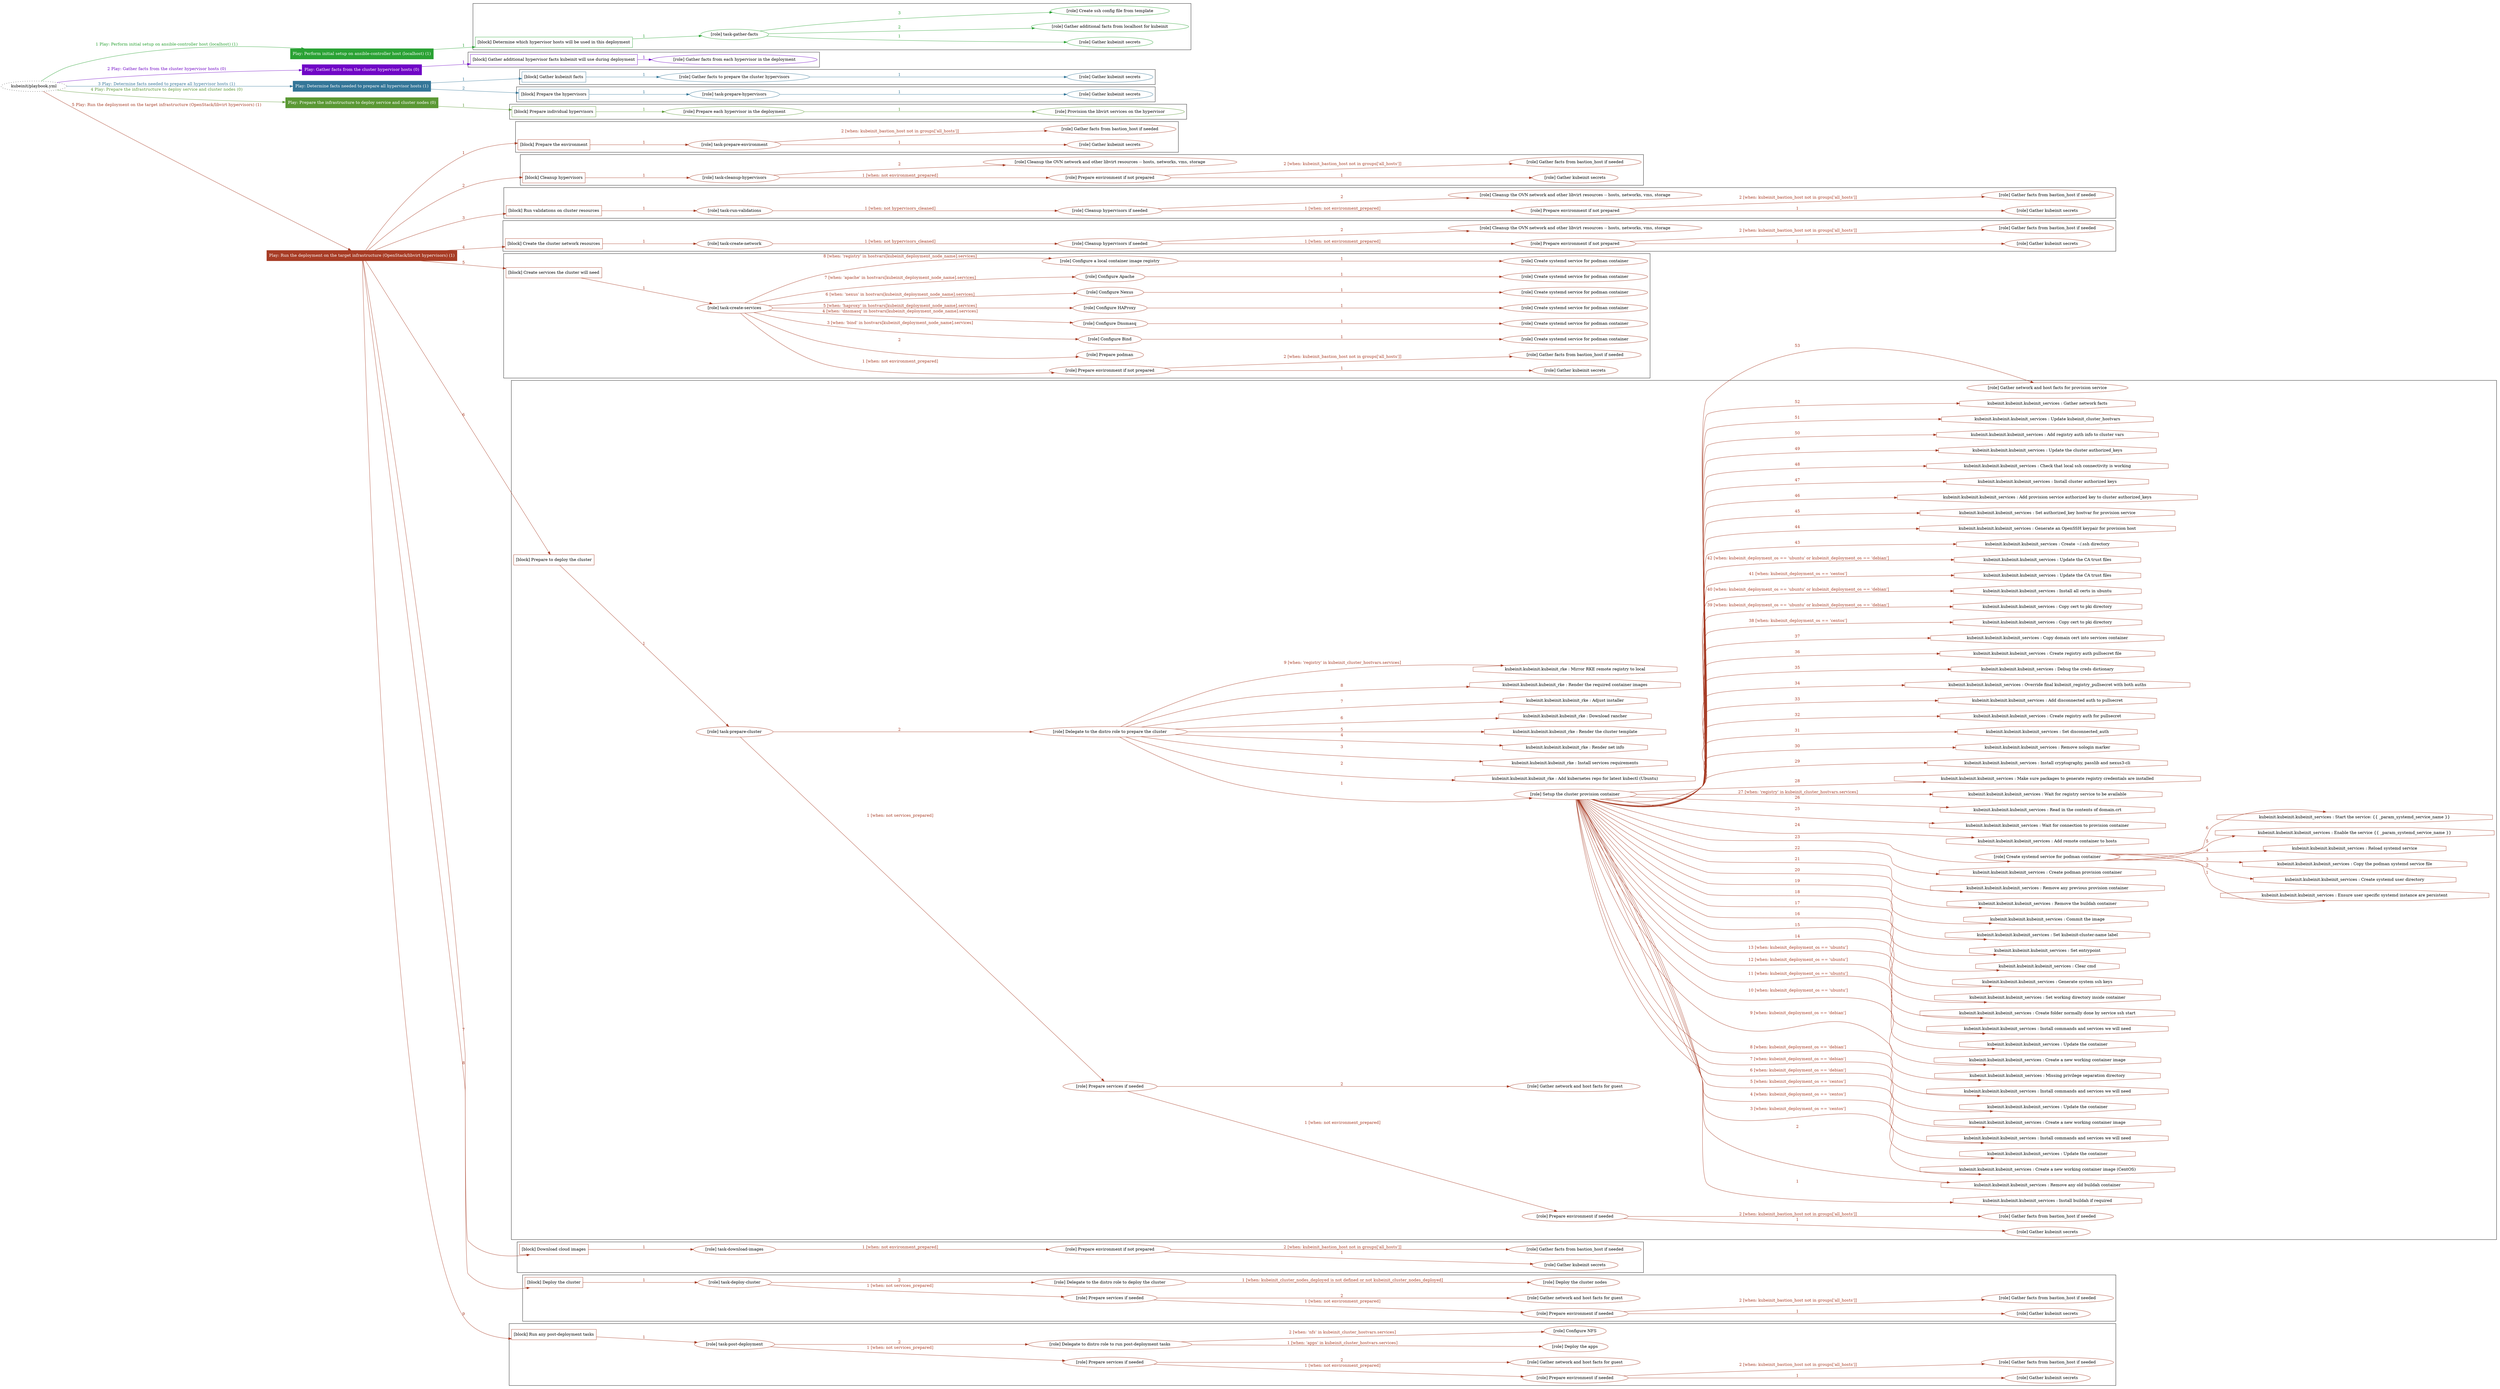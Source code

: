 digraph {
	graph [concentrate=true ordering=in rankdir=LR ratio=fill]
	edge [esep=5 sep=10]
	"kubeinit/playbook.yml" [URL="/home/runner/work/kubeinit/kubeinit/kubeinit/playbook.yml" id=playbook_f0391cb0 style=dotted]
	"kubeinit/playbook.yml" -> play_e75a49ed [label="1 Play: Perform initial setup on ansible-controller host (localhost) (1)" color="#2aa234" fontcolor="#2aa234" id=edge_play_e75a49ed labeltooltip="1 Play: Perform initial setup on ansible-controller host (localhost) (1)" tooltip="1 Play: Perform initial setup on ansible-controller host (localhost) (1)"]
	subgraph "Play: Perform initial setup on ansible-controller host (localhost) (1)" {
		play_e75a49ed [label="Play: Perform initial setup on ansible-controller host (localhost) (1)" URL="/home/runner/work/kubeinit/kubeinit/kubeinit/playbook.yml" color="#2aa234" fontcolor="#ffffff" id=play_e75a49ed shape=box style=filled tooltip=localhost]
		play_e75a49ed -> block_c690f38a [label=1 color="#2aa234" fontcolor="#2aa234" id=edge_block_c690f38a labeltooltip=1 tooltip=1]
		subgraph cluster_block_c690f38a {
			block_c690f38a [label="[block] Determine which hypervisor hosts will be used in this deployment" URL="/home/runner/work/kubeinit/kubeinit/kubeinit/playbook.yml" color="#2aa234" id=block_c690f38a labeltooltip="Determine which hypervisor hosts will be used in this deployment" shape=box tooltip="Determine which hypervisor hosts will be used in this deployment"]
			block_c690f38a -> role_5a91582a [label="1 " color="#2aa234" fontcolor="#2aa234" id=edge_role_5a91582a labeltooltip="1 " tooltip="1 "]
			subgraph "task-gather-facts" {
				role_5a91582a [label="[role] task-gather-facts" URL="/home/runner/work/kubeinit/kubeinit/kubeinit/playbook.yml" color="#2aa234" id=role_5a91582a tooltip="task-gather-facts"]
				role_5a91582a -> role_6c0f9ebf [label="1 " color="#2aa234" fontcolor="#2aa234" id=edge_role_6c0f9ebf labeltooltip="1 " tooltip="1 "]
				subgraph "Gather kubeinit secrets" {
					role_6c0f9ebf [label="[role] Gather kubeinit secrets" URL="/home/runner/.ansible/collections/ansible_collections/kubeinit/kubeinit/roles/kubeinit_prepare/tasks/build_hypervisors_group.yml" color="#2aa234" id=role_6c0f9ebf tooltip="Gather kubeinit secrets"]
				}
				role_5a91582a -> role_41d7a62c [label="2 " color="#2aa234" fontcolor="#2aa234" id=edge_role_41d7a62c labeltooltip="2 " tooltip="2 "]
				subgraph "Gather additional facts from localhost for kubeinit" {
					role_41d7a62c [label="[role] Gather additional facts from localhost for kubeinit" URL="/home/runner/.ansible/collections/ansible_collections/kubeinit/kubeinit/roles/kubeinit_prepare/tasks/build_hypervisors_group.yml" color="#2aa234" id=role_41d7a62c tooltip="Gather additional facts from localhost for kubeinit"]
				}
				role_5a91582a -> role_71f35d83 [label="3 " color="#2aa234" fontcolor="#2aa234" id=edge_role_71f35d83 labeltooltip="3 " tooltip="3 "]
				subgraph "Create ssh config file from template" {
					role_71f35d83 [label="[role] Create ssh config file from template" URL="/home/runner/.ansible/collections/ansible_collections/kubeinit/kubeinit/roles/kubeinit_prepare/tasks/build_hypervisors_group.yml" color="#2aa234" id=role_71f35d83 tooltip="Create ssh config file from template"]
				}
			}
		}
	}
	"kubeinit/playbook.yml" -> play_b2c2c401 [label="2 Play: Gather facts from the cluster hypervisor hosts (0)" color="#7006c6" fontcolor="#7006c6" id=edge_play_b2c2c401 labeltooltip="2 Play: Gather facts from the cluster hypervisor hosts (0)" tooltip="2 Play: Gather facts from the cluster hypervisor hosts (0)"]
	subgraph "Play: Gather facts from the cluster hypervisor hosts (0)" {
		play_b2c2c401 [label="Play: Gather facts from the cluster hypervisor hosts (0)" URL="/home/runner/work/kubeinit/kubeinit/kubeinit/playbook.yml" color="#7006c6" fontcolor="#ffffff" id=play_b2c2c401 shape=box style=filled tooltip="Play: Gather facts from the cluster hypervisor hosts (0)"]
		play_b2c2c401 -> block_d0aaae7b [label=1 color="#7006c6" fontcolor="#7006c6" id=edge_block_d0aaae7b labeltooltip=1 tooltip=1]
		subgraph cluster_block_d0aaae7b {
			block_d0aaae7b [label="[block] Gather additional hypervisor facts kubeinit will use during deployment" URL="/home/runner/work/kubeinit/kubeinit/kubeinit/playbook.yml" color="#7006c6" id=block_d0aaae7b labeltooltip="Gather additional hypervisor facts kubeinit will use during deployment" shape=box tooltip="Gather additional hypervisor facts kubeinit will use during deployment"]
			block_d0aaae7b -> role_01f211c7 [label="1 " color="#7006c6" fontcolor="#7006c6" id=edge_role_01f211c7 labeltooltip="1 " tooltip="1 "]
			subgraph "Gather facts from each hypervisor in the deployment" {
				role_01f211c7 [label="[role] Gather facts from each hypervisor in the deployment" URL="/home/runner/work/kubeinit/kubeinit/kubeinit/playbook.yml" color="#7006c6" id=role_01f211c7 tooltip="Gather facts from each hypervisor in the deployment"]
			}
		}
	}
	"kubeinit/playbook.yml" -> play_81033624 [label="3 Play: Determine facts needed to prepare all hypervisor hosts (1)" color="#347698" fontcolor="#347698" id=edge_play_81033624 labeltooltip="3 Play: Determine facts needed to prepare all hypervisor hosts (1)" tooltip="3 Play: Determine facts needed to prepare all hypervisor hosts (1)"]
	subgraph "Play: Determine facts needed to prepare all hypervisor hosts (1)" {
		play_81033624 [label="Play: Determine facts needed to prepare all hypervisor hosts (1)" URL="/home/runner/work/kubeinit/kubeinit/kubeinit/playbook.yml" color="#347698" fontcolor="#ffffff" id=play_81033624 shape=box style=filled tooltip=localhost]
		play_81033624 -> block_9fcda68a [label=1 color="#347698" fontcolor="#347698" id=edge_block_9fcda68a labeltooltip=1 tooltip=1]
		subgraph cluster_block_9fcda68a {
			block_9fcda68a [label="[block] Gather kubeinit facts" URL="/home/runner/work/kubeinit/kubeinit/kubeinit/playbook.yml" color="#347698" id=block_9fcda68a labeltooltip="Gather kubeinit facts" shape=box tooltip="Gather kubeinit facts"]
			block_9fcda68a -> role_62d26e95 [label="1 " color="#347698" fontcolor="#347698" id=edge_role_62d26e95 labeltooltip="1 " tooltip="1 "]
			subgraph "Gather facts to prepare the cluster hypervisors" {
				role_62d26e95 [label="[role] Gather facts to prepare the cluster hypervisors" URL="/home/runner/work/kubeinit/kubeinit/kubeinit/playbook.yml" color="#347698" id=role_62d26e95 tooltip="Gather facts to prepare the cluster hypervisors"]
				role_62d26e95 -> role_e7aaf2ac [label="1 " color="#347698" fontcolor="#347698" id=edge_role_e7aaf2ac labeltooltip="1 " tooltip="1 "]
				subgraph "Gather kubeinit secrets" {
					role_e7aaf2ac [label="[role] Gather kubeinit secrets" URL="/home/runner/.ansible/collections/ansible_collections/kubeinit/kubeinit/roles/kubeinit_prepare/tasks/gather_kubeinit_facts.yml" color="#347698" id=role_e7aaf2ac tooltip="Gather kubeinit secrets"]
				}
			}
		}
		play_81033624 -> block_34caeb2c [label=2 color="#347698" fontcolor="#347698" id=edge_block_34caeb2c labeltooltip=2 tooltip=2]
		subgraph cluster_block_34caeb2c {
			block_34caeb2c [label="[block] Prepare the hypervisors" URL="/home/runner/work/kubeinit/kubeinit/kubeinit/playbook.yml" color="#347698" id=block_34caeb2c labeltooltip="Prepare the hypervisors" shape=box tooltip="Prepare the hypervisors"]
			block_34caeb2c -> role_0ef54211 [label="1 " color="#347698" fontcolor="#347698" id=edge_role_0ef54211 labeltooltip="1 " tooltip="1 "]
			subgraph "task-prepare-hypervisors" {
				role_0ef54211 [label="[role] task-prepare-hypervisors" URL="/home/runner/work/kubeinit/kubeinit/kubeinit/playbook.yml" color="#347698" id=role_0ef54211 tooltip="task-prepare-hypervisors"]
				role_0ef54211 -> role_0c6c1b2a [label="1 " color="#347698" fontcolor="#347698" id=edge_role_0c6c1b2a labeltooltip="1 " tooltip="1 "]
				subgraph "Gather kubeinit secrets" {
					role_0c6c1b2a [label="[role] Gather kubeinit secrets" URL="/home/runner/.ansible/collections/ansible_collections/kubeinit/kubeinit/roles/kubeinit_prepare/tasks/gather_kubeinit_facts.yml" color="#347698" id=role_0c6c1b2a tooltip="Gather kubeinit secrets"]
				}
			}
		}
	}
	"kubeinit/playbook.yml" -> play_a21e7e5d [label="4 Play: Prepare the infrastructure to deploy service and cluster nodes (0)" color="#5a9834" fontcolor="#5a9834" id=edge_play_a21e7e5d labeltooltip="4 Play: Prepare the infrastructure to deploy service and cluster nodes (0)" tooltip="4 Play: Prepare the infrastructure to deploy service and cluster nodes (0)"]
	subgraph "Play: Prepare the infrastructure to deploy service and cluster nodes (0)" {
		play_a21e7e5d [label="Play: Prepare the infrastructure to deploy service and cluster nodes (0)" URL="/home/runner/work/kubeinit/kubeinit/kubeinit/playbook.yml" color="#5a9834" fontcolor="#ffffff" id=play_a21e7e5d shape=box style=filled tooltip="Play: Prepare the infrastructure to deploy service and cluster nodes (0)"]
		play_a21e7e5d -> block_8277124b [label=1 color="#5a9834" fontcolor="#5a9834" id=edge_block_8277124b labeltooltip=1 tooltip=1]
		subgraph cluster_block_8277124b {
			block_8277124b [label="[block] Prepare individual hypervisors" URL="/home/runner/work/kubeinit/kubeinit/kubeinit/playbook.yml" color="#5a9834" id=block_8277124b labeltooltip="Prepare individual hypervisors" shape=box tooltip="Prepare individual hypervisors"]
			block_8277124b -> role_98af7240 [label="1 " color="#5a9834" fontcolor="#5a9834" id=edge_role_98af7240 labeltooltip="1 " tooltip="1 "]
			subgraph "Prepare each hypervisor in the deployment" {
				role_98af7240 [label="[role] Prepare each hypervisor in the deployment" URL="/home/runner/work/kubeinit/kubeinit/kubeinit/playbook.yml" color="#5a9834" id=role_98af7240 tooltip="Prepare each hypervisor in the deployment"]
				role_98af7240 -> role_c0018565 [label="1 " color="#5a9834" fontcolor="#5a9834" id=edge_role_c0018565 labeltooltip="1 " tooltip="1 "]
				subgraph "Provision the libvirt services on the hypervisor" {
					role_c0018565 [label="[role] Provision the libvirt services on the hypervisor" URL="/home/runner/.ansible/collections/ansible_collections/kubeinit/kubeinit/roles/kubeinit_prepare/tasks/prepare_hypervisor.yml" color="#5a9834" id=role_c0018565 tooltip="Provision the libvirt services on the hypervisor"]
				}
			}
		}
	}
	"kubeinit/playbook.yml" -> play_7921c6b2 [label="5 Play: Run the deployment on the target infrastructure (OpenStack/libvirt hypervisors) (1)" color="#a73c25" fontcolor="#a73c25" id=edge_play_7921c6b2 labeltooltip="5 Play: Run the deployment on the target infrastructure (OpenStack/libvirt hypervisors) (1)" tooltip="5 Play: Run the deployment on the target infrastructure (OpenStack/libvirt hypervisors) (1)"]
	subgraph "Play: Run the deployment on the target infrastructure (OpenStack/libvirt hypervisors) (1)" {
		play_7921c6b2 [label="Play: Run the deployment on the target infrastructure (OpenStack/libvirt hypervisors) (1)" URL="/home/runner/work/kubeinit/kubeinit/kubeinit/playbook.yml" color="#a73c25" fontcolor="#ffffff" id=play_7921c6b2 shape=box style=filled tooltip=localhost]
		play_7921c6b2 -> block_33c453c0 [label=1 color="#a73c25" fontcolor="#a73c25" id=edge_block_33c453c0 labeltooltip=1 tooltip=1]
		subgraph cluster_block_33c453c0 {
			block_33c453c0 [label="[block] Prepare the environment" URL="/home/runner/work/kubeinit/kubeinit/kubeinit/playbook.yml" color="#a73c25" id=block_33c453c0 labeltooltip="Prepare the environment" shape=box tooltip="Prepare the environment"]
			block_33c453c0 -> role_8d15f900 [label="1 " color="#a73c25" fontcolor="#a73c25" id=edge_role_8d15f900 labeltooltip="1 " tooltip="1 "]
			subgraph "task-prepare-environment" {
				role_8d15f900 [label="[role] task-prepare-environment" URL="/home/runner/work/kubeinit/kubeinit/kubeinit/playbook.yml" color="#a73c25" id=role_8d15f900 tooltip="task-prepare-environment"]
				role_8d15f900 -> role_ef4b4350 [label="1 " color="#a73c25" fontcolor="#a73c25" id=edge_role_ef4b4350 labeltooltip="1 " tooltip="1 "]
				subgraph "Gather kubeinit secrets" {
					role_ef4b4350 [label="[role] Gather kubeinit secrets" URL="/home/runner/.ansible/collections/ansible_collections/kubeinit/kubeinit/roles/kubeinit_prepare/tasks/gather_kubeinit_facts.yml" color="#a73c25" id=role_ef4b4350 tooltip="Gather kubeinit secrets"]
				}
				role_8d15f900 -> role_d95e460e [label="2 [when: kubeinit_bastion_host not in groups['all_hosts']]" color="#a73c25" fontcolor="#a73c25" id=edge_role_d95e460e labeltooltip="2 [when: kubeinit_bastion_host not in groups['all_hosts']]" tooltip="2 [when: kubeinit_bastion_host not in groups['all_hosts']]"]
				subgraph "Gather facts from bastion_host if needed" {
					role_d95e460e [label="[role] Gather facts from bastion_host if needed" URL="/home/runner/.ansible/collections/ansible_collections/kubeinit/kubeinit/roles/kubeinit_prepare/tasks/main.yml" color="#a73c25" id=role_d95e460e tooltip="Gather facts from bastion_host if needed"]
				}
			}
		}
		play_7921c6b2 -> block_3efa9abc [label=2 color="#a73c25" fontcolor="#a73c25" id=edge_block_3efa9abc labeltooltip=2 tooltip=2]
		subgraph cluster_block_3efa9abc {
			block_3efa9abc [label="[block] Cleanup hypervisors" URL="/home/runner/work/kubeinit/kubeinit/kubeinit/playbook.yml" color="#a73c25" id=block_3efa9abc labeltooltip="Cleanup hypervisors" shape=box tooltip="Cleanup hypervisors"]
			block_3efa9abc -> role_ebb54949 [label="1 " color="#a73c25" fontcolor="#a73c25" id=edge_role_ebb54949 labeltooltip="1 " tooltip="1 "]
			subgraph "task-cleanup-hypervisors" {
				role_ebb54949 [label="[role] task-cleanup-hypervisors" URL="/home/runner/work/kubeinit/kubeinit/kubeinit/playbook.yml" color="#a73c25" id=role_ebb54949 tooltip="task-cleanup-hypervisors"]
				role_ebb54949 -> role_815ca5cc [label="1 [when: not environment_prepared]" color="#a73c25" fontcolor="#a73c25" id=edge_role_815ca5cc labeltooltip="1 [when: not environment_prepared]" tooltip="1 [when: not environment_prepared]"]
				subgraph "Prepare environment if not prepared" {
					role_815ca5cc [label="[role] Prepare environment if not prepared" URL="/home/runner/.ansible/collections/ansible_collections/kubeinit/kubeinit/roles/kubeinit_libvirt/tasks/cleanup_hypervisors.yml" color="#a73c25" id=role_815ca5cc tooltip="Prepare environment if not prepared"]
					role_815ca5cc -> role_ff041b57 [label="1 " color="#a73c25" fontcolor="#a73c25" id=edge_role_ff041b57 labeltooltip="1 " tooltip="1 "]
					subgraph "Gather kubeinit secrets" {
						role_ff041b57 [label="[role] Gather kubeinit secrets" URL="/home/runner/.ansible/collections/ansible_collections/kubeinit/kubeinit/roles/kubeinit_prepare/tasks/gather_kubeinit_facts.yml" color="#a73c25" id=role_ff041b57 tooltip="Gather kubeinit secrets"]
					}
					role_815ca5cc -> role_32e023f4 [label="2 [when: kubeinit_bastion_host not in groups['all_hosts']]" color="#a73c25" fontcolor="#a73c25" id=edge_role_32e023f4 labeltooltip="2 [when: kubeinit_bastion_host not in groups['all_hosts']]" tooltip="2 [when: kubeinit_bastion_host not in groups['all_hosts']]"]
					subgraph "Gather facts from bastion_host if needed" {
						role_32e023f4 [label="[role] Gather facts from bastion_host if needed" URL="/home/runner/.ansible/collections/ansible_collections/kubeinit/kubeinit/roles/kubeinit_prepare/tasks/main.yml" color="#a73c25" id=role_32e023f4 tooltip="Gather facts from bastion_host if needed"]
					}
				}
				role_ebb54949 -> role_18256d7d [label="2 " color="#a73c25" fontcolor="#a73c25" id=edge_role_18256d7d labeltooltip="2 " tooltip="2 "]
				subgraph "Cleanup the OVN network and other libvirt resources -- hosts, networks, vms, storage" {
					role_18256d7d [label="[role] Cleanup the OVN network and other libvirt resources -- hosts, networks, vms, storage" URL="/home/runner/.ansible/collections/ansible_collections/kubeinit/kubeinit/roles/kubeinit_libvirt/tasks/cleanup_hypervisors.yml" color="#a73c25" id=role_18256d7d tooltip="Cleanup the OVN network and other libvirt resources -- hosts, networks, vms, storage"]
				}
			}
		}
		play_7921c6b2 -> block_997d2769 [label=3 color="#a73c25" fontcolor="#a73c25" id=edge_block_997d2769 labeltooltip=3 tooltip=3]
		subgraph cluster_block_997d2769 {
			block_997d2769 [label="[block] Run validations on cluster resources" URL="/home/runner/work/kubeinit/kubeinit/kubeinit/playbook.yml" color="#a73c25" id=block_997d2769 labeltooltip="Run validations on cluster resources" shape=box tooltip="Run validations on cluster resources"]
			block_997d2769 -> role_d76cb938 [label="1 " color="#a73c25" fontcolor="#a73c25" id=edge_role_d76cb938 labeltooltip="1 " tooltip="1 "]
			subgraph "task-run-validations" {
				role_d76cb938 [label="[role] task-run-validations" URL="/home/runner/work/kubeinit/kubeinit/kubeinit/playbook.yml" color="#a73c25" id=role_d76cb938 tooltip="task-run-validations"]
				role_d76cb938 -> role_395b1a51 [label="1 [when: not hypervisors_cleaned]" color="#a73c25" fontcolor="#a73c25" id=edge_role_395b1a51 labeltooltip="1 [when: not hypervisors_cleaned]" tooltip="1 [when: not hypervisors_cleaned]"]
				subgraph "Cleanup hypervisors if needed" {
					role_395b1a51 [label="[role] Cleanup hypervisors if needed" URL="/home/runner/.ansible/collections/ansible_collections/kubeinit/kubeinit/roles/kubeinit_validations/tasks/main.yml" color="#a73c25" id=role_395b1a51 tooltip="Cleanup hypervisors if needed"]
					role_395b1a51 -> role_c882689f [label="1 [when: not environment_prepared]" color="#a73c25" fontcolor="#a73c25" id=edge_role_c882689f labeltooltip="1 [when: not environment_prepared]" tooltip="1 [when: not environment_prepared]"]
					subgraph "Prepare environment if not prepared" {
						role_c882689f [label="[role] Prepare environment if not prepared" URL="/home/runner/.ansible/collections/ansible_collections/kubeinit/kubeinit/roles/kubeinit_libvirt/tasks/cleanup_hypervisors.yml" color="#a73c25" id=role_c882689f tooltip="Prepare environment if not prepared"]
						role_c882689f -> role_a8f7774c [label="1 " color="#a73c25" fontcolor="#a73c25" id=edge_role_a8f7774c labeltooltip="1 " tooltip="1 "]
						subgraph "Gather kubeinit secrets" {
							role_a8f7774c [label="[role] Gather kubeinit secrets" URL="/home/runner/.ansible/collections/ansible_collections/kubeinit/kubeinit/roles/kubeinit_prepare/tasks/gather_kubeinit_facts.yml" color="#a73c25" id=role_a8f7774c tooltip="Gather kubeinit secrets"]
						}
						role_c882689f -> role_81c7dc61 [label="2 [when: kubeinit_bastion_host not in groups['all_hosts']]" color="#a73c25" fontcolor="#a73c25" id=edge_role_81c7dc61 labeltooltip="2 [when: kubeinit_bastion_host not in groups['all_hosts']]" tooltip="2 [when: kubeinit_bastion_host not in groups['all_hosts']]"]
						subgraph "Gather facts from bastion_host if needed" {
							role_81c7dc61 [label="[role] Gather facts from bastion_host if needed" URL="/home/runner/.ansible/collections/ansible_collections/kubeinit/kubeinit/roles/kubeinit_prepare/tasks/main.yml" color="#a73c25" id=role_81c7dc61 tooltip="Gather facts from bastion_host if needed"]
						}
					}
					role_395b1a51 -> role_b0f93b23 [label="2 " color="#a73c25" fontcolor="#a73c25" id=edge_role_b0f93b23 labeltooltip="2 " tooltip="2 "]
					subgraph "Cleanup the OVN network and other libvirt resources -- hosts, networks, vms, storage" {
						role_b0f93b23 [label="[role] Cleanup the OVN network and other libvirt resources -- hosts, networks, vms, storage" URL="/home/runner/.ansible/collections/ansible_collections/kubeinit/kubeinit/roles/kubeinit_libvirt/tasks/cleanup_hypervisors.yml" color="#a73c25" id=role_b0f93b23 tooltip="Cleanup the OVN network and other libvirt resources -- hosts, networks, vms, storage"]
					}
				}
			}
		}
		play_7921c6b2 -> block_59f25909 [label=4 color="#a73c25" fontcolor="#a73c25" id=edge_block_59f25909 labeltooltip=4 tooltip=4]
		subgraph cluster_block_59f25909 {
			block_59f25909 [label="[block] Create the cluster network resources" URL="/home/runner/work/kubeinit/kubeinit/kubeinit/playbook.yml" color="#a73c25" id=block_59f25909 labeltooltip="Create the cluster network resources" shape=box tooltip="Create the cluster network resources"]
			block_59f25909 -> role_e2959700 [label="1 " color="#a73c25" fontcolor="#a73c25" id=edge_role_e2959700 labeltooltip="1 " tooltip="1 "]
			subgraph "task-create-network" {
				role_e2959700 [label="[role] task-create-network" URL="/home/runner/work/kubeinit/kubeinit/kubeinit/playbook.yml" color="#a73c25" id=role_e2959700 tooltip="task-create-network"]
				role_e2959700 -> role_2987ad51 [label="1 [when: not hypervisors_cleaned]" color="#a73c25" fontcolor="#a73c25" id=edge_role_2987ad51 labeltooltip="1 [when: not hypervisors_cleaned]" tooltip="1 [when: not hypervisors_cleaned]"]
				subgraph "Cleanup hypervisors if needed" {
					role_2987ad51 [label="[role] Cleanup hypervisors if needed" URL="/home/runner/.ansible/collections/ansible_collections/kubeinit/kubeinit/roles/kubeinit_libvirt/tasks/create_network.yml" color="#a73c25" id=role_2987ad51 tooltip="Cleanup hypervisors if needed"]
					role_2987ad51 -> role_d56e0297 [label="1 [when: not environment_prepared]" color="#a73c25" fontcolor="#a73c25" id=edge_role_d56e0297 labeltooltip="1 [when: not environment_prepared]" tooltip="1 [when: not environment_prepared]"]
					subgraph "Prepare environment if not prepared" {
						role_d56e0297 [label="[role] Prepare environment if not prepared" URL="/home/runner/.ansible/collections/ansible_collections/kubeinit/kubeinit/roles/kubeinit_libvirt/tasks/cleanup_hypervisors.yml" color="#a73c25" id=role_d56e0297 tooltip="Prepare environment if not prepared"]
						role_d56e0297 -> role_8ebd3cdf [label="1 " color="#a73c25" fontcolor="#a73c25" id=edge_role_8ebd3cdf labeltooltip="1 " tooltip="1 "]
						subgraph "Gather kubeinit secrets" {
							role_8ebd3cdf [label="[role] Gather kubeinit secrets" URL="/home/runner/.ansible/collections/ansible_collections/kubeinit/kubeinit/roles/kubeinit_prepare/tasks/gather_kubeinit_facts.yml" color="#a73c25" id=role_8ebd3cdf tooltip="Gather kubeinit secrets"]
						}
						role_d56e0297 -> role_6ee4de50 [label="2 [when: kubeinit_bastion_host not in groups['all_hosts']]" color="#a73c25" fontcolor="#a73c25" id=edge_role_6ee4de50 labeltooltip="2 [when: kubeinit_bastion_host not in groups['all_hosts']]" tooltip="2 [when: kubeinit_bastion_host not in groups['all_hosts']]"]
						subgraph "Gather facts from bastion_host if needed" {
							role_6ee4de50 [label="[role] Gather facts from bastion_host if needed" URL="/home/runner/.ansible/collections/ansible_collections/kubeinit/kubeinit/roles/kubeinit_prepare/tasks/main.yml" color="#a73c25" id=role_6ee4de50 tooltip="Gather facts from bastion_host if needed"]
						}
					}
					role_2987ad51 -> role_af9851dd [label="2 " color="#a73c25" fontcolor="#a73c25" id=edge_role_af9851dd labeltooltip="2 " tooltip="2 "]
					subgraph "Cleanup the OVN network and other libvirt resources -- hosts, networks, vms, storage" {
						role_af9851dd [label="[role] Cleanup the OVN network and other libvirt resources -- hosts, networks, vms, storage" URL="/home/runner/.ansible/collections/ansible_collections/kubeinit/kubeinit/roles/kubeinit_libvirt/tasks/cleanup_hypervisors.yml" color="#a73c25" id=role_af9851dd tooltip="Cleanup the OVN network and other libvirt resources -- hosts, networks, vms, storage"]
					}
				}
			}
		}
		play_7921c6b2 -> block_fd61ef20 [label=5 color="#a73c25" fontcolor="#a73c25" id=edge_block_fd61ef20 labeltooltip=5 tooltip=5]
		subgraph cluster_block_fd61ef20 {
			block_fd61ef20 [label="[block] Create services the cluster will need" URL="/home/runner/work/kubeinit/kubeinit/kubeinit/playbook.yml" color="#a73c25" id=block_fd61ef20 labeltooltip="Create services the cluster will need" shape=box tooltip="Create services the cluster will need"]
			block_fd61ef20 -> role_19505036 [label="1 " color="#a73c25" fontcolor="#a73c25" id=edge_role_19505036 labeltooltip="1 " tooltip="1 "]
			subgraph "task-create-services" {
				role_19505036 [label="[role] task-create-services" URL="/home/runner/work/kubeinit/kubeinit/kubeinit/playbook.yml" color="#a73c25" id=role_19505036 tooltip="task-create-services"]
				role_19505036 -> role_fc7b564d [label="1 [when: not environment_prepared]" color="#a73c25" fontcolor="#a73c25" id=edge_role_fc7b564d labeltooltip="1 [when: not environment_prepared]" tooltip="1 [when: not environment_prepared]"]
				subgraph "Prepare environment if not prepared" {
					role_fc7b564d [label="[role] Prepare environment if not prepared" URL="/home/runner/.ansible/collections/ansible_collections/kubeinit/kubeinit/roles/kubeinit_services/tasks/main.yml" color="#a73c25" id=role_fc7b564d tooltip="Prepare environment if not prepared"]
					role_fc7b564d -> role_d3ff70e6 [label="1 " color="#a73c25" fontcolor="#a73c25" id=edge_role_d3ff70e6 labeltooltip="1 " tooltip="1 "]
					subgraph "Gather kubeinit secrets" {
						role_d3ff70e6 [label="[role] Gather kubeinit secrets" URL="/home/runner/.ansible/collections/ansible_collections/kubeinit/kubeinit/roles/kubeinit_prepare/tasks/gather_kubeinit_facts.yml" color="#a73c25" id=role_d3ff70e6 tooltip="Gather kubeinit secrets"]
					}
					role_fc7b564d -> role_c8844d43 [label="2 [when: kubeinit_bastion_host not in groups['all_hosts']]" color="#a73c25" fontcolor="#a73c25" id=edge_role_c8844d43 labeltooltip="2 [when: kubeinit_bastion_host not in groups['all_hosts']]" tooltip="2 [when: kubeinit_bastion_host not in groups['all_hosts']]"]
					subgraph "Gather facts from bastion_host if needed" {
						role_c8844d43 [label="[role] Gather facts from bastion_host if needed" URL="/home/runner/.ansible/collections/ansible_collections/kubeinit/kubeinit/roles/kubeinit_prepare/tasks/main.yml" color="#a73c25" id=role_c8844d43 tooltip="Gather facts from bastion_host if needed"]
					}
				}
				role_19505036 -> role_87204636 [label="2 " color="#a73c25" fontcolor="#a73c25" id=edge_role_87204636 labeltooltip="2 " tooltip="2 "]
				subgraph "Prepare podman" {
					role_87204636 [label="[role] Prepare podman" URL="/home/runner/.ansible/collections/ansible_collections/kubeinit/kubeinit/roles/kubeinit_services/tasks/00_create_service_pod.yml" color="#a73c25" id=role_87204636 tooltip="Prepare podman"]
				}
				role_19505036 -> role_8104a2b1 [label="3 [when: 'bind' in hostvars[kubeinit_deployment_node_name].services]" color="#a73c25" fontcolor="#a73c25" id=edge_role_8104a2b1 labeltooltip="3 [when: 'bind' in hostvars[kubeinit_deployment_node_name].services]" tooltip="3 [when: 'bind' in hostvars[kubeinit_deployment_node_name].services]"]
				subgraph "Configure Bind" {
					role_8104a2b1 [label="[role] Configure Bind" URL="/home/runner/.ansible/collections/ansible_collections/kubeinit/kubeinit/roles/kubeinit_services/tasks/start_services_containers.yml" color="#a73c25" id=role_8104a2b1 tooltip="Configure Bind"]
					role_8104a2b1 -> role_76edeeaa [label="1 " color="#a73c25" fontcolor="#a73c25" id=edge_role_76edeeaa labeltooltip="1 " tooltip="1 "]
					subgraph "Create systemd service for podman container" {
						role_76edeeaa [label="[role] Create systemd service for podman container" URL="/home/runner/.ansible/collections/ansible_collections/kubeinit/kubeinit/roles/kubeinit_bind/tasks/main.yml" color="#a73c25" id=role_76edeeaa tooltip="Create systemd service for podman container"]
					}
				}
				role_19505036 -> role_d2fa7131 [label="4 [when: 'dnsmasq' in hostvars[kubeinit_deployment_node_name].services]" color="#a73c25" fontcolor="#a73c25" id=edge_role_d2fa7131 labeltooltip="4 [when: 'dnsmasq' in hostvars[kubeinit_deployment_node_name].services]" tooltip="4 [when: 'dnsmasq' in hostvars[kubeinit_deployment_node_name].services]"]
				subgraph "Configure Dnsmasq" {
					role_d2fa7131 [label="[role] Configure Dnsmasq" URL="/home/runner/.ansible/collections/ansible_collections/kubeinit/kubeinit/roles/kubeinit_services/tasks/start_services_containers.yml" color="#a73c25" id=role_d2fa7131 tooltip="Configure Dnsmasq"]
					role_d2fa7131 -> role_cb6ea3d2 [label="1 " color="#a73c25" fontcolor="#a73c25" id=edge_role_cb6ea3d2 labeltooltip="1 " tooltip="1 "]
					subgraph "Create systemd service for podman container" {
						role_cb6ea3d2 [label="[role] Create systemd service for podman container" URL="/home/runner/.ansible/collections/ansible_collections/kubeinit/kubeinit/roles/kubeinit_dnsmasq/tasks/main.yml" color="#a73c25" id=role_cb6ea3d2 tooltip="Create systemd service for podman container"]
					}
				}
				role_19505036 -> role_681ce2e5 [label="5 [when: 'haproxy' in hostvars[kubeinit_deployment_node_name].services]" color="#a73c25" fontcolor="#a73c25" id=edge_role_681ce2e5 labeltooltip="5 [when: 'haproxy' in hostvars[kubeinit_deployment_node_name].services]" tooltip="5 [when: 'haproxy' in hostvars[kubeinit_deployment_node_name].services]"]
				subgraph "Configure HAProxy" {
					role_681ce2e5 [label="[role] Configure HAProxy" URL="/home/runner/.ansible/collections/ansible_collections/kubeinit/kubeinit/roles/kubeinit_services/tasks/start_services_containers.yml" color="#a73c25" id=role_681ce2e5 tooltip="Configure HAProxy"]
					role_681ce2e5 -> role_8bec85d0 [label="1 " color="#a73c25" fontcolor="#a73c25" id=edge_role_8bec85d0 labeltooltip="1 " tooltip="1 "]
					subgraph "Create systemd service for podman container" {
						role_8bec85d0 [label="[role] Create systemd service for podman container" URL="/home/runner/.ansible/collections/ansible_collections/kubeinit/kubeinit/roles/kubeinit_haproxy/tasks/main.yml" color="#a73c25" id=role_8bec85d0 tooltip="Create systemd service for podman container"]
					}
				}
				role_19505036 -> role_ae14bff4 [label="6 [when: 'nexus' in hostvars[kubeinit_deployment_node_name].services]" color="#a73c25" fontcolor="#a73c25" id=edge_role_ae14bff4 labeltooltip="6 [when: 'nexus' in hostvars[kubeinit_deployment_node_name].services]" tooltip="6 [when: 'nexus' in hostvars[kubeinit_deployment_node_name].services]"]
				subgraph "Configure Nexus" {
					role_ae14bff4 [label="[role] Configure Nexus" URL="/home/runner/.ansible/collections/ansible_collections/kubeinit/kubeinit/roles/kubeinit_services/tasks/start_services_containers.yml" color="#a73c25" id=role_ae14bff4 tooltip="Configure Nexus"]
					role_ae14bff4 -> role_85223028 [label="1 " color="#a73c25" fontcolor="#a73c25" id=edge_role_85223028 labeltooltip="1 " tooltip="1 "]
					subgraph "Create systemd service for podman container" {
						role_85223028 [label="[role] Create systemd service for podman container" URL="/home/runner/.ansible/collections/ansible_collections/kubeinit/kubeinit/roles/kubeinit_nexus/tasks/main.yml" color="#a73c25" id=role_85223028 tooltip="Create systemd service for podman container"]
					}
				}
				role_19505036 -> role_117be86b [label="7 [when: 'apache' in hostvars[kubeinit_deployment_node_name].services]" color="#a73c25" fontcolor="#a73c25" id=edge_role_117be86b labeltooltip="7 [when: 'apache' in hostvars[kubeinit_deployment_node_name].services]" tooltip="7 [when: 'apache' in hostvars[kubeinit_deployment_node_name].services]"]
				subgraph "Configure Apache" {
					role_117be86b [label="[role] Configure Apache" URL="/home/runner/.ansible/collections/ansible_collections/kubeinit/kubeinit/roles/kubeinit_services/tasks/start_services_containers.yml" color="#a73c25" id=role_117be86b tooltip="Configure Apache"]
					role_117be86b -> role_003333fd [label="1 " color="#a73c25" fontcolor="#a73c25" id=edge_role_003333fd labeltooltip="1 " tooltip="1 "]
					subgraph "Create systemd service for podman container" {
						role_003333fd [label="[role] Create systemd service for podman container" URL="/home/runner/.ansible/collections/ansible_collections/kubeinit/kubeinit/roles/kubeinit_apache/tasks/main.yml" color="#a73c25" id=role_003333fd tooltip="Create systemd service for podman container"]
					}
				}
				role_19505036 -> role_814c0709 [label="8 [when: 'registry' in hostvars[kubeinit_deployment_node_name].services]" color="#a73c25" fontcolor="#a73c25" id=edge_role_814c0709 labeltooltip="8 [when: 'registry' in hostvars[kubeinit_deployment_node_name].services]" tooltip="8 [when: 'registry' in hostvars[kubeinit_deployment_node_name].services]"]
				subgraph "Configure a local container image registry" {
					role_814c0709 [label="[role] Configure a local container image registry" URL="/home/runner/.ansible/collections/ansible_collections/kubeinit/kubeinit/roles/kubeinit_services/tasks/start_services_containers.yml" color="#a73c25" id=role_814c0709 tooltip="Configure a local container image registry"]
					role_814c0709 -> role_d720cbb0 [label="1 " color="#a73c25" fontcolor="#a73c25" id=edge_role_d720cbb0 labeltooltip="1 " tooltip="1 "]
					subgraph "Create systemd service for podman container" {
						role_d720cbb0 [label="[role] Create systemd service for podman container" URL="/home/runner/.ansible/collections/ansible_collections/kubeinit/kubeinit/roles/kubeinit_registry/tasks/main.yml" color="#a73c25" id=role_d720cbb0 tooltip="Create systemd service for podman container"]
					}
				}
			}
		}
		play_7921c6b2 -> block_a67a8670 [label=6 color="#a73c25" fontcolor="#a73c25" id=edge_block_a67a8670 labeltooltip=6 tooltip=6]
		subgraph cluster_block_a67a8670 {
			block_a67a8670 [label="[block] Prepare to deploy the cluster" URL="/home/runner/work/kubeinit/kubeinit/kubeinit/playbook.yml" color="#a73c25" id=block_a67a8670 labeltooltip="Prepare to deploy the cluster" shape=box tooltip="Prepare to deploy the cluster"]
			block_a67a8670 -> role_2995c01e [label="1 " color="#a73c25" fontcolor="#a73c25" id=edge_role_2995c01e labeltooltip="1 " tooltip="1 "]
			subgraph "task-prepare-cluster" {
				role_2995c01e [label="[role] task-prepare-cluster" URL="/home/runner/work/kubeinit/kubeinit/kubeinit/playbook.yml" color="#a73c25" id=role_2995c01e tooltip="task-prepare-cluster"]
				role_2995c01e -> role_4ca62a16 [label="1 [when: not services_prepared]" color="#a73c25" fontcolor="#a73c25" id=edge_role_4ca62a16 labeltooltip="1 [when: not services_prepared]" tooltip="1 [when: not services_prepared]"]
				subgraph "Prepare services if needed" {
					role_4ca62a16 [label="[role] Prepare services if needed" URL="/home/runner/.ansible/collections/ansible_collections/kubeinit/kubeinit/roles/kubeinit_prepare/tasks/prepare_cluster.yml" color="#a73c25" id=role_4ca62a16 tooltip="Prepare services if needed"]
					role_4ca62a16 -> role_7392344b [label="1 [when: not environment_prepared]" color="#a73c25" fontcolor="#a73c25" id=edge_role_7392344b labeltooltip="1 [when: not environment_prepared]" tooltip="1 [when: not environment_prepared]"]
					subgraph "Prepare environment if needed" {
						role_7392344b [label="[role] Prepare environment if needed" URL="/home/runner/.ansible/collections/ansible_collections/kubeinit/kubeinit/roles/kubeinit_services/tasks/prepare_services.yml" color="#a73c25" id=role_7392344b tooltip="Prepare environment if needed"]
						role_7392344b -> role_9f6fca03 [label="1 " color="#a73c25" fontcolor="#a73c25" id=edge_role_9f6fca03 labeltooltip="1 " tooltip="1 "]
						subgraph "Gather kubeinit secrets" {
							role_9f6fca03 [label="[role] Gather kubeinit secrets" URL="/home/runner/.ansible/collections/ansible_collections/kubeinit/kubeinit/roles/kubeinit_prepare/tasks/gather_kubeinit_facts.yml" color="#a73c25" id=role_9f6fca03 tooltip="Gather kubeinit secrets"]
						}
						role_7392344b -> role_e4ef360d [label="2 [when: kubeinit_bastion_host not in groups['all_hosts']]" color="#a73c25" fontcolor="#a73c25" id=edge_role_e4ef360d labeltooltip="2 [when: kubeinit_bastion_host not in groups['all_hosts']]" tooltip="2 [when: kubeinit_bastion_host not in groups['all_hosts']]"]
						subgraph "Gather facts from bastion_host if needed" {
							role_e4ef360d [label="[role] Gather facts from bastion_host if needed" URL="/home/runner/.ansible/collections/ansible_collections/kubeinit/kubeinit/roles/kubeinit_prepare/tasks/main.yml" color="#a73c25" id=role_e4ef360d tooltip="Gather facts from bastion_host if needed"]
						}
					}
					role_4ca62a16 -> role_b52489b0 [label="2 " color="#a73c25" fontcolor="#a73c25" id=edge_role_b52489b0 labeltooltip="2 " tooltip="2 "]
					subgraph "Gather network and host facts for guest" {
						role_b52489b0 [label="[role] Gather network and host facts for guest" URL="/home/runner/.ansible/collections/ansible_collections/kubeinit/kubeinit/roles/kubeinit_services/tasks/prepare_services.yml" color="#a73c25" id=role_b52489b0 tooltip="Gather network and host facts for guest"]
					}
				}
				role_2995c01e -> role_85a82f0b [label="2 " color="#a73c25" fontcolor="#a73c25" id=edge_role_85a82f0b labeltooltip="2 " tooltip="2 "]
				subgraph "Delegate to the distro role to prepare the cluster" {
					role_85a82f0b [label="[role] Delegate to the distro role to prepare the cluster" URL="/home/runner/.ansible/collections/ansible_collections/kubeinit/kubeinit/roles/kubeinit_prepare/tasks/prepare_cluster.yml" color="#a73c25" id=role_85a82f0b tooltip="Delegate to the distro role to prepare the cluster"]
					role_85a82f0b -> role_3c38af92 [label="1 " color="#a73c25" fontcolor="#a73c25" id=edge_role_3c38af92 labeltooltip="1 " tooltip="1 "]
					subgraph "Setup the cluster provision container" {
						role_3c38af92 [label="[role] Setup the cluster provision container" URL="/home/runner/.ansible/collections/ansible_collections/kubeinit/kubeinit/roles/kubeinit_rke/tasks/prepare_cluster.yml" color="#a73c25" id=role_3c38af92 tooltip="Setup the cluster provision container"]
						task_1d2785f9 [label="kubeinit.kubeinit.kubeinit_services : Install buildah if required" URL="/home/runner/.ansible/collections/ansible_collections/kubeinit/kubeinit/roles/kubeinit_services/tasks/create_provision_container.yml" color="#a73c25" id=task_1d2785f9 shape=octagon tooltip="kubeinit.kubeinit.kubeinit_services : Install buildah if required"]
						role_3c38af92 -> task_1d2785f9 [label="1 " color="#a73c25" fontcolor="#a73c25" id=edge_task_1d2785f9 labeltooltip="1 " tooltip="1 "]
						task_457e084f [label="kubeinit.kubeinit.kubeinit_services : Remove any old buildah container" URL="/home/runner/.ansible/collections/ansible_collections/kubeinit/kubeinit/roles/kubeinit_services/tasks/create_provision_container.yml" color="#a73c25" id=task_457e084f shape=octagon tooltip="kubeinit.kubeinit.kubeinit_services : Remove any old buildah container"]
						role_3c38af92 -> task_457e084f [label="2 " color="#a73c25" fontcolor="#a73c25" id=edge_task_457e084f labeltooltip="2 " tooltip="2 "]
						task_1e37d107 [label="kubeinit.kubeinit.kubeinit_services : Create a new working container image (CentOS)" URL="/home/runner/.ansible/collections/ansible_collections/kubeinit/kubeinit/roles/kubeinit_services/tasks/create_provision_container.yml" color="#a73c25" id=task_1e37d107 shape=octagon tooltip="kubeinit.kubeinit.kubeinit_services : Create a new working container image (CentOS)"]
						role_3c38af92 -> task_1e37d107 [label="3 [when: kubeinit_deployment_os == 'centos']" color="#a73c25" fontcolor="#a73c25" id=edge_task_1e37d107 labeltooltip="3 [when: kubeinit_deployment_os == 'centos']" tooltip="3 [when: kubeinit_deployment_os == 'centos']"]
						task_a1070666 [label="kubeinit.kubeinit.kubeinit_services : Update the container" URL="/home/runner/.ansible/collections/ansible_collections/kubeinit/kubeinit/roles/kubeinit_services/tasks/create_provision_container.yml" color="#a73c25" id=task_a1070666 shape=octagon tooltip="kubeinit.kubeinit.kubeinit_services : Update the container"]
						role_3c38af92 -> task_a1070666 [label="4 [when: kubeinit_deployment_os == 'centos']" color="#a73c25" fontcolor="#a73c25" id=edge_task_a1070666 labeltooltip="4 [when: kubeinit_deployment_os == 'centos']" tooltip="4 [when: kubeinit_deployment_os == 'centos']"]
						task_6d841091 [label="kubeinit.kubeinit.kubeinit_services : Install commands and services we will need" URL="/home/runner/.ansible/collections/ansible_collections/kubeinit/kubeinit/roles/kubeinit_services/tasks/create_provision_container.yml" color="#a73c25" id=task_6d841091 shape=octagon tooltip="kubeinit.kubeinit.kubeinit_services : Install commands and services we will need"]
						role_3c38af92 -> task_6d841091 [label="5 [when: kubeinit_deployment_os == 'centos']" color="#a73c25" fontcolor="#a73c25" id=edge_task_6d841091 labeltooltip="5 [when: kubeinit_deployment_os == 'centos']" tooltip="5 [when: kubeinit_deployment_os == 'centos']"]
						task_8f2cb094 [label="kubeinit.kubeinit.kubeinit_services : Create a new working container image" URL="/home/runner/.ansible/collections/ansible_collections/kubeinit/kubeinit/roles/kubeinit_services/tasks/create_provision_container.yml" color="#a73c25" id=task_8f2cb094 shape=octagon tooltip="kubeinit.kubeinit.kubeinit_services : Create a new working container image"]
						role_3c38af92 -> task_8f2cb094 [label="6 [when: kubeinit_deployment_os == 'debian']" color="#a73c25" fontcolor="#a73c25" id=edge_task_8f2cb094 labeltooltip="6 [when: kubeinit_deployment_os == 'debian']" tooltip="6 [when: kubeinit_deployment_os == 'debian']"]
						task_db57a9e0 [label="kubeinit.kubeinit.kubeinit_services : Update the container" URL="/home/runner/.ansible/collections/ansible_collections/kubeinit/kubeinit/roles/kubeinit_services/tasks/create_provision_container.yml" color="#a73c25" id=task_db57a9e0 shape=octagon tooltip="kubeinit.kubeinit.kubeinit_services : Update the container"]
						role_3c38af92 -> task_db57a9e0 [label="7 [when: kubeinit_deployment_os == 'debian']" color="#a73c25" fontcolor="#a73c25" id=edge_task_db57a9e0 labeltooltip="7 [when: kubeinit_deployment_os == 'debian']" tooltip="7 [when: kubeinit_deployment_os == 'debian']"]
						task_d9e8351d [label="kubeinit.kubeinit.kubeinit_services : Install commands and services we will need" URL="/home/runner/.ansible/collections/ansible_collections/kubeinit/kubeinit/roles/kubeinit_services/tasks/create_provision_container.yml" color="#a73c25" id=task_d9e8351d shape=octagon tooltip="kubeinit.kubeinit.kubeinit_services : Install commands and services we will need"]
						role_3c38af92 -> task_d9e8351d [label="8 [when: kubeinit_deployment_os == 'debian']" color="#a73c25" fontcolor="#a73c25" id=edge_task_d9e8351d labeltooltip="8 [when: kubeinit_deployment_os == 'debian']" tooltip="8 [when: kubeinit_deployment_os == 'debian']"]
						task_b798512b [label="kubeinit.kubeinit.kubeinit_services : Missing privilege separation directory" URL="/home/runner/.ansible/collections/ansible_collections/kubeinit/kubeinit/roles/kubeinit_services/tasks/create_provision_container.yml" color="#a73c25" id=task_b798512b shape=octagon tooltip="kubeinit.kubeinit.kubeinit_services : Missing privilege separation directory"]
						role_3c38af92 -> task_b798512b [label="9 [when: kubeinit_deployment_os == 'debian']" color="#a73c25" fontcolor="#a73c25" id=edge_task_b798512b labeltooltip="9 [when: kubeinit_deployment_os == 'debian']" tooltip="9 [when: kubeinit_deployment_os == 'debian']"]
						task_c356da74 [label="kubeinit.kubeinit.kubeinit_services : Create a new working container image" URL="/home/runner/.ansible/collections/ansible_collections/kubeinit/kubeinit/roles/kubeinit_services/tasks/create_provision_container.yml" color="#a73c25" id=task_c356da74 shape=octagon tooltip="kubeinit.kubeinit.kubeinit_services : Create a new working container image"]
						role_3c38af92 -> task_c356da74 [label="10 [when: kubeinit_deployment_os == 'ubuntu']" color="#a73c25" fontcolor="#a73c25" id=edge_task_c356da74 labeltooltip="10 [when: kubeinit_deployment_os == 'ubuntu']" tooltip="10 [when: kubeinit_deployment_os == 'ubuntu']"]
						task_8a6932ce [label="kubeinit.kubeinit.kubeinit_services : Update the container" URL="/home/runner/.ansible/collections/ansible_collections/kubeinit/kubeinit/roles/kubeinit_services/tasks/create_provision_container.yml" color="#a73c25" id=task_8a6932ce shape=octagon tooltip="kubeinit.kubeinit.kubeinit_services : Update the container"]
						role_3c38af92 -> task_8a6932ce [label="11 [when: kubeinit_deployment_os == 'ubuntu']" color="#a73c25" fontcolor="#a73c25" id=edge_task_8a6932ce labeltooltip="11 [when: kubeinit_deployment_os == 'ubuntu']" tooltip="11 [when: kubeinit_deployment_os == 'ubuntu']"]
						task_9f8ec98f [label="kubeinit.kubeinit.kubeinit_services : Install commands and services we will need" URL="/home/runner/.ansible/collections/ansible_collections/kubeinit/kubeinit/roles/kubeinit_services/tasks/create_provision_container.yml" color="#a73c25" id=task_9f8ec98f shape=octagon tooltip="kubeinit.kubeinit.kubeinit_services : Install commands and services we will need"]
						role_3c38af92 -> task_9f8ec98f [label="12 [when: kubeinit_deployment_os == 'ubuntu']" color="#a73c25" fontcolor="#a73c25" id=edge_task_9f8ec98f labeltooltip="12 [when: kubeinit_deployment_os == 'ubuntu']" tooltip="12 [when: kubeinit_deployment_os == 'ubuntu']"]
						task_b92643bb [label="kubeinit.kubeinit.kubeinit_services : Create folder normally done by service ssh start" URL="/home/runner/.ansible/collections/ansible_collections/kubeinit/kubeinit/roles/kubeinit_services/tasks/create_provision_container.yml" color="#a73c25" id=task_b92643bb shape=octagon tooltip="kubeinit.kubeinit.kubeinit_services : Create folder normally done by service ssh start"]
						role_3c38af92 -> task_b92643bb [label="13 [when: kubeinit_deployment_os == 'ubuntu']" color="#a73c25" fontcolor="#a73c25" id=edge_task_b92643bb labeltooltip="13 [when: kubeinit_deployment_os == 'ubuntu']" tooltip="13 [when: kubeinit_deployment_os == 'ubuntu']"]
						task_899cec29 [label="kubeinit.kubeinit.kubeinit_services : Set working directory inside container" URL="/home/runner/.ansible/collections/ansible_collections/kubeinit/kubeinit/roles/kubeinit_services/tasks/create_provision_container.yml" color="#a73c25" id=task_899cec29 shape=octagon tooltip="kubeinit.kubeinit.kubeinit_services : Set working directory inside container"]
						role_3c38af92 -> task_899cec29 [label="14 " color="#a73c25" fontcolor="#a73c25" id=edge_task_899cec29 labeltooltip="14 " tooltip="14 "]
						task_ea7ae56e [label="kubeinit.kubeinit.kubeinit_services : Generate system ssh keys" URL="/home/runner/.ansible/collections/ansible_collections/kubeinit/kubeinit/roles/kubeinit_services/tasks/create_provision_container.yml" color="#a73c25" id=task_ea7ae56e shape=octagon tooltip="kubeinit.kubeinit.kubeinit_services : Generate system ssh keys"]
						role_3c38af92 -> task_ea7ae56e [label="15 " color="#a73c25" fontcolor="#a73c25" id=edge_task_ea7ae56e labeltooltip="15 " tooltip="15 "]
						task_3bd97f5d [label="kubeinit.kubeinit.kubeinit_services : Clear cmd" URL="/home/runner/.ansible/collections/ansible_collections/kubeinit/kubeinit/roles/kubeinit_services/tasks/create_provision_container.yml" color="#a73c25" id=task_3bd97f5d shape=octagon tooltip="kubeinit.kubeinit.kubeinit_services : Clear cmd"]
						role_3c38af92 -> task_3bd97f5d [label="16 " color="#a73c25" fontcolor="#a73c25" id=edge_task_3bd97f5d labeltooltip="16 " tooltip="16 "]
						task_381c254b [label="kubeinit.kubeinit.kubeinit_services : Set entrypoint" URL="/home/runner/.ansible/collections/ansible_collections/kubeinit/kubeinit/roles/kubeinit_services/tasks/create_provision_container.yml" color="#a73c25" id=task_381c254b shape=octagon tooltip="kubeinit.kubeinit.kubeinit_services : Set entrypoint"]
						role_3c38af92 -> task_381c254b [label="17 " color="#a73c25" fontcolor="#a73c25" id=edge_task_381c254b labeltooltip="17 " tooltip="17 "]
						task_08586119 [label="kubeinit.kubeinit.kubeinit_services : Set kubeinit-cluster-name label" URL="/home/runner/.ansible/collections/ansible_collections/kubeinit/kubeinit/roles/kubeinit_services/tasks/create_provision_container.yml" color="#a73c25" id=task_08586119 shape=octagon tooltip="kubeinit.kubeinit.kubeinit_services : Set kubeinit-cluster-name label"]
						role_3c38af92 -> task_08586119 [label="18 " color="#a73c25" fontcolor="#a73c25" id=edge_task_08586119 labeltooltip="18 " tooltip="18 "]
						task_fac2e9dd [label="kubeinit.kubeinit.kubeinit_services : Commit the image" URL="/home/runner/.ansible/collections/ansible_collections/kubeinit/kubeinit/roles/kubeinit_services/tasks/create_provision_container.yml" color="#a73c25" id=task_fac2e9dd shape=octagon tooltip="kubeinit.kubeinit.kubeinit_services : Commit the image"]
						role_3c38af92 -> task_fac2e9dd [label="19 " color="#a73c25" fontcolor="#a73c25" id=edge_task_fac2e9dd labeltooltip="19 " tooltip="19 "]
						task_7ebd6fb1 [label="kubeinit.kubeinit.kubeinit_services : Remove the buildah container" URL="/home/runner/.ansible/collections/ansible_collections/kubeinit/kubeinit/roles/kubeinit_services/tasks/create_provision_container.yml" color="#a73c25" id=task_7ebd6fb1 shape=octagon tooltip="kubeinit.kubeinit.kubeinit_services : Remove the buildah container"]
						role_3c38af92 -> task_7ebd6fb1 [label="20 " color="#a73c25" fontcolor="#a73c25" id=edge_task_7ebd6fb1 labeltooltip="20 " tooltip="20 "]
						task_37e58c9e [label="kubeinit.kubeinit.kubeinit_services : Remove any previous provision container" URL="/home/runner/.ansible/collections/ansible_collections/kubeinit/kubeinit/roles/kubeinit_services/tasks/create_provision_container.yml" color="#a73c25" id=task_37e58c9e shape=octagon tooltip="kubeinit.kubeinit.kubeinit_services : Remove any previous provision container"]
						role_3c38af92 -> task_37e58c9e [label="21 " color="#a73c25" fontcolor="#a73c25" id=edge_task_37e58c9e labeltooltip="21 " tooltip="21 "]
						task_8f62255a [label="kubeinit.kubeinit.kubeinit_services : Create podman provision container" URL="/home/runner/.ansible/collections/ansible_collections/kubeinit/kubeinit/roles/kubeinit_services/tasks/create_provision_container.yml" color="#a73c25" id=task_8f62255a shape=octagon tooltip="kubeinit.kubeinit.kubeinit_services : Create podman provision container"]
						role_3c38af92 -> task_8f62255a [label="22 " color="#a73c25" fontcolor="#a73c25" id=edge_task_8f62255a labeltooltip="22 " tooltip="22 "]
						role_3c38af92 -> role_98a04c0f [label="23 " color="#a73c25" fontcolor="#a73c25" id=edge_role_98a04c0f labeltooltip="23 " tooltip="23 "]
						subgraph "Create systemd service for podman container" {
							role_98a04c0f [label="[role] Create systemd service for podman container" URL="/home/runner/.ansible/collections/ansible_collections/kubeinit/kubeinit/roles/kubeinit_services/tasks/create_provision_container.yml" color="#a73c25" id=role_98a04c0f tooltip="Create systemd service for podman container"]
							task_a6690515 [label="kubeinit.kubeinit.kubeinit_services : Ensure user specific systemd instance are persistent" URL="/home/runner/.ansible/collections/ansible_collections/kubeinit/kubeinit/roles/kubeinit_services/tasks/create_managed_service.yml" color="#a73c25" id=task_a6690515 shape=octagon tooltip="kubeinit.kubeinit.kubeinit_services : Ensure user specific systemd instance are persistent"]
							role_98a04c0f -> task_a6690515 [label="1 " color="#a73c25" fontcolor="#a73c25" id=edge_task_a6690515 labeltooltip="1 " tooltip="1 "]
							task_75a629bf [label="kubeinit.kubeinit.kubeinit_services : Create systemd user directory" URL="/home/runner/.ansible/collections/ansible_collections/kubeinit/kubeinit/roles/kubeinit_services/tasks/create_managed_service.yml" color="#a73c25" id=task_75a629bf shape=octagon tooltip="kubeinit.kubeinit.kubeinit_services : Create systemd user directory"]
							role_98a04c0f -> task_75a629bf [label="2 " color="#a73c25" fontcolor="#a73c25" id=edge_task_75a629bf labeltooltip="2 " tooltip="2 "]
							task_749cbd6d [label="kubeinit.kubeinit.kubeinit_services : Copy the podman systemd service file" URL="/home/runner/.ansible/collections/ansible_collections/kubeinit/kubeinit/roles/kubeinit_services/tasks/create_managed_service.yml" color="#a73c25" id=task_749cbd6d shape=octagon tooltip="kubeinit.kubeinit.kubeinit_services : Copy the podman systemd service file"]
							role_98a04c0f -> task_749cbd6d [label="3 " color="#a73c25" fontcolor="#a73c25" id=edge_task_749cbd6d labeltooltip="3 " tooltip="3 "]
							task_b16377fa [label="kubeinit.kubeinit.kubeinit_services : Reload systemd service" URL="/home/runner/.ansible/collections/ansible_collections/kubeinit/kubeinit/roles/kubeinit_services/tasks/create_managed_service.yml" color="#a73c25" id=task_b16377fa shape=octagon tooltip="kubeinit.kubeinit.kubeinit_services : Reload systemd service"]
							role_98a04c0f -> task_b16377fa [label="4 " color="#a73c25" fontcolor="#a73c25" id=edge_task_b16377fa labeltooltip="4 " tooltip="4 "]
							task_e6158ae0 [label="kubeinit.kubeinit.kubeinit_services : Enable the service {{ _param_systemd_service_name }}" URL="/home/runner/.ansible/collections/ansible_collections/kubeinit/kubeinit/roles/kubeinit_services/tasks/create_managed_service.yml" color="#a73c25" id=task_e6158ae0 shape=octagon tooltip="kubeinit.kubeinit.kubeinit_services : Enable the service {{ _param_systemd_service_name }}"]
							role_98a04c0f -> task_e6158ae0 [label="5 " color="#a73c25" fontcolor="#a73c25" id=edge_task_e6158ae0 labeltooltip="5 " tooltip="5 "]
							task_53ec50d9 [label="kubeinit.kubeinit.kubeinit_services : Start the service: {{ _param_systemd_service_name }}" URL="/home/runner/.ansible/collections/ansible_collections/kubeinit/kubeinit/roles/kubeinit_services/tasks/create_managed_service.yml" color="#a73c25" id=task_53ec50d9 shape=octagon tooltip="kubeinit.kubeinit.kubeinit_services : Start the service: {{ _param_systemd_service_name }}"]
							role_98a04c0f -> task_53ec50d9 [label="6 " color="#a73c25" fontcolor="#a73c25" id=edge_task_53ec50d9 labeltooltip="6 " tooltip="6 "]
						}
						task_9ad7ac4e [label="kubeinit.kubeinit.kubeinit_services : Add remote container to hosts" URL="/home/runner/.ansible/collections/ansible_collections/kubeinit/kubeinit/roles/kubeinit_services/tasks/create_provision_container.yml" color="#a73c25" id=task_9ad7ac4e shape=octagon tooltip="kubeinit.kubeinit.kubeinit_services : Add remote container to hosts"]
						role_3c38af92 -> task_9ad7ac4e [label="24 " color="#a73c25" fontcolor="#a73c25" id=edge_task_9ad7ac4e labeltooltip="24 " tooltip="24 "]
						task_4afa4bd1 [label="kubeinit.kubeinit.kubeinit_services : Wait for connection to provision container" URL="/home/runner/.ansible/collections/ansible_collections/kubeinit/kubeinit/roles/kubeinit_services/tasks/create_provision_container.yml" color="#a73c25" id=task_4afa4bd1 shape=octagon tooltip="kubeinit.kubeinit.kubeinit_services : Wait for connection to provision container"]
						role_3c38af92 -> task_4afa4bd1 [label="25 " color="#a73c25" fontcolor="#a73c25" id=edge_task_4afa4bd1 labeltooltip="25 " tooltip="25 "]
						task_484ecf16 [label="kubeinit.kubeinit.kubeinit_services : Read in the contents of domain.crt" URL="/home/runner/.ansible/collections/ansible_collections/kubeinit/kubeinit/roles/kubeinit_services/tasks/create_provision_container.yml" color="#a73c25" id=task_484ecf16 shape=octagon tooltip="kubeinit.kubeinit.kubeinit_services : Read in the contents of domain.crt"]
						role_3c38af92 -> task_484ecf16 [label="26 " color="#a73c25" fontcolor="#a73c25" id=edge_task_484ecf16 labeltooltip="26 " tooltip="26 "]
						task_d0d8a09b [label="kubeinit.kubeinit.kubeinit_services : Wait for registry service to be available" URL="/home/runner/.ansible/collections/ansible_collections/kubeinit/kubeinit/roles/kubeinit_services/tasks/create_provision_container.yml" color="#a73c25" id=task_d0d8a09b shape=octagon tooltip="kubeinit.kubeinit.kubeinit_services : Wait for registry service to be available"]
						role_3c38af92 -> task_d0d8a09b [label="27 [when: 'registry' in kubeinit_cluster_hostvars.services]" color="#a73c25" fontcolor="#a73c25" id=edge_task_d0d8a09b labeltooltip="27 [when: 'registry' in kubeinit_cluster_hostvars.services]" tooltip="27 [when: 'registry' in kubeinit_cluster_hostvars.services]"]
						task_d9730598 [label="kubeinit.kubeinit.kubeinit_services : Make sure packages to generate registry credentials are installed" URL="/home/runner/.ansible/collections/ansible_collections/kubeinit/kubeinit/roles/kubeinit_services/tasks/create_provision_container.yml" color="#a73c25" id=task_d9730598 shape=octagon tooltip="kubeinit.kubeinit.kubeinit_services : Make sure packages to generate registry credentials are installed"]
						role_3c38af92 -> task_d9730598 [label="28 " color="#a73c25" fontcolor="#a73c25" id=edge_task_d9730598 labeltooltip="28 " tooltip="28 "]
						task_03c6dd1e [label="kubeinit.kubeinit.kubeinit_services : Install cryptography, passlib and nexus3-cli" URL="/home/runner/.ansible/collections/ansible_collections/kubeinit/kubeinit/roles/kubeinit_services/tasks/create_provision_container.yml" color="#a73c25" id=task_03c6dd1e shape=octagon tooltip="kubeinit.kubeinit.kubeinit_services : Install cryptography, passlib and nexus3-cli"]
						role_3c38af92 -> task_03c6dd1e [label="29 " color="#a73c25" fontcolor="#a73c25" id=edge_task_03c6dd1e labeltooltip="29 " tooltip="29 "]
						task_29aa169d [label="kubeinit.kubeinit.kubeinit_services : Remove nologin marker" URL="/home/runner/.ansible/collections/ansible_collections/kubeinit/kubeinit/roles/kubeinit_services/tasks/create_provision_container.yml" color="#a73c25" id=task_29aa169d shape=octagon tooltip="kubeinit.kubeinit.kubeinit_services : Remove nologin marker"]
						role_3c38af92 -> task_29aa169d [label="30 " color="#a73c25" fontcolor="#a73c25" id=edge_task_29aa169d labeltooltip="30 " tooltip="30 "]
						task_1a96ffc8 [label="kubeinit.kubeinit.kubeinit_services : Set disconnected_auth" URL="/home/runner/.ansible/collections/ansible_collections/kubeinit/kubeinit/roles/kubeinit_services/tasks/create_provision_container.yml" color="#a73c25" id=task_1a96ffc8 shape=octagon tooltip="kubeinit.kubeinit.kubeinit_services : Set disconnected_auth"]
						role_3c38af92 -> task_1a96ffc8 [label="31 " color="#a73c25" fontcolor="#a73c25" id=edge_task_1a96ffc8 labeltooltip="31 " tooltip="31 "]
						task_b9c86bff [label="kubeinit.kubeinit.kubeinit_services : Create registry auth for pullsecret" URL="/home/runner/.ansible/collections/ansible_collections/kubeinit/kubeinit/roles/kubeinit_services/tasks/create_provision_container.yml" color="#a73c25" id=task_b9c86bff shape=octagon tooltip="kubeinit.kubeinit.kubeinit_services : Create registry auth for pullsecret"]
						role_3c38af92 -> task_b9c86bff [label="32 " color="#a73c25" fontcolor="#a73c25" id=edge_task_b9c86bff labeltooltip="32 " tooltip="32 "]
						task_4bc2cf4b [label="kubeinit.kubeinit.kubeinit_services : Add disconnected auth to pullsecret" URL="/home/runner/.ansible/collections/ansible_collections/kubeinit/kubeinit/roles/kubeinit_services/tasks/create_provision_container.yml" color="#a73c25" id=task_4bc2cf4b shape=octagon tooltip="kubeinit.kubeinit.kubeinit_services : Add disconnected auth to pullsecret"]
						role_3c38af92 -> task_4bc2cf4b [label="33 " color="#a73c25" fontcolor="#a73c25" id=edge_task_4bc2cf4b labeltooltip="33 " tooltip="33 "]
						task_72242412 [label="kubeinit.kubeinit.kubeinit_services : Override final kubeinit_registry_pullsecret with both auths" URL="/home/runner/.ansible/collections/ansible_collections/kubeinit/kubeinit/roles/kubeinit_services/tasks/create_provision_container.yml" color="#a73c25" id=task_72242412 shape=octagon tooltip="kubeinit.kubeinit.kubeinit_services : Override final kubeinit_registry_pullsecret with both auths"]
						role_3c38af92 -> task_72242412 [label="34 " color="#a73c25" fontcolor="#a73c25" id=edge_task_72242412 labeltooltip="34 " tooltip="34 "]
						task_3159fed8 [label="kubeinit.kubeinit.kubeinit_services : Debug the creds dictionary" URL="/home/runner/.ansible/collections/ansible_collections/kubeinit/kubeinit/roles/kubeinit_services/tasks/create_provision_container.yml" color="#a73c25" id=task_3159fed8 shape=octagon tooltip="kubeinit.kubeinit.kubeinit_services : Debug the creds dictionary"]
						role_3c38af92 -> task_3159fed8 [label="35 " color="#a73c25" fontcolor="#a73c25" id=edge_task_3159fed8 labeltooltip="35 " tooltip="35 "]
						task_92619a2f [label="kubeinit.kubeinit.kubeinit_services : Create registry auth pullsecret file" URL="/home/runner/.ansible/collections/ansible_collections/kubeinit/kubeinit/roles/kubeinit_services/tasks/create_provision_container.yml" color="#a73c25" id=task_92619a2f shape=octagon tooltip="kubeinit.kubeinit.kubeinit_services : Create registry auth pullsecret file"]
						role_3c38af92 -> task_92619a2f [label="36 " color="#a73c25" fontcolor="#a73c25" id=edge_task_92619a2f labeltooltip="36 " tooltip="36 "]
						task_6c721613 [label="kubeinit.kubeinit.kubeinit_services : Copy domain cert into services container" URL="/home/runner/.ansible/collections/ansible_collections/kubeinit/kubeinit/roles/kubeinit_services/tasks/create_provision_container.yml" color="#a73c25" id=task_6c721613 shape=octagon tooltip="kubeinit.kubeinit.kubeinit_services : Copy domain cert into services container"]
						role_3c38af92 -> task_6c721613 [label="37 " color="#a73c25" fontcolor="#a73c25" id=edge_task_6c721613 labeltooltip="37 " tooltip="37 "]
						task_b97e0711 [label="kubeinit.kubeinit.kubeinit_services : Copy cert to pki directory" URL="/home/runner/.ansible/collections/ansible_collections/kubeinit/kubeinit/roles/kubeinit_services/tasks/create_provision_container.yml" color="#a73c25" id=task_b97e0711 shape=octagon tooltip="kubeinit.kubeinit.kubeinit_services : Copy cert to pki directory"]
						role_3c38af92 -> task_b97e0711 [label="38 [when: kubeinit_deployment_os == 'centos']" color="#a73c25" fontcolor="#a73c25" id=edge_task_b97e0711 labeltooltip="38 [when: kubeinit_deployment_os == 'centos']" tooltip="38 [when: kubeinit_deployment_os == 'centos']"]
						task_9993d5e9 [label="kubeinit.kubeinit.kubeinit_services : Copy cert to pki directory" URL="/home/runner/.ansible/collections/ansible_collections/kubeinit/kubeinit/roles/kubeinit_services/tasks/create_provision_container.yml" color="#a73c25" id=task_9993d5e9 shape=octagon tooltip="kubeinit.kubeinit.kubeinit_services : Copy cert to pki directory"]
						role_3c38af92 -> task_9993d5e9 [label="39 [when: kubeinit_deployment_os == 'ubuntu' or kubeinit_deployment_os == 'debian']" color="#a73c25" fontcolor="#a73c25" id=edge_task_9993d5e9 labeltooltip="39 [when: kubeinit_deployment_os == 'ubuntu' or kubeinit_deployment_os == 'debian']" tooltip="39 [when: kubeinit_deployment_os == 'ubuntu' or kubeinit_deployment_os == 'debian']"]
						task_b5e6cf5e [label="kubeinit.kubeinit.kubeinit_services : Install all certs in ubuntu" URL="/home/runner/.ansible/collections/ansible_collections/kubeinit/kubeinit/roles/kubeinit_services/tasks/create_provision_container.yml" color="#a73c25" id=task_b5e6cf5e shape=octagon tooltip="kubeinit.kubeinit.kubeinit_services : Install all certs in ubuntu"]
						role_3c38af92 -> task_b5e6cf5e [label="40 [when: kubeinit_deployment_os == 'ubuntu' or kubeinit_deployment_os == 'debian']" color="#a73c25" fontcolor="#a73c25" id=edge_task_b5e6cf5e labeltooltip="40 [when: kubeinit_deployment_os == 'ubuntu' or kubeinit_deployment_os == 'debian']" tooltip="40 [when: kubeinit_deployment_os == 'ubuntu' or kubeinit_deployment_os == 'debian']"]
						task_6e7d5686 [label="kubeinit.kubeinit.kubeinit_services : Update the CA trust files" URL="/home/runner/.ansible/collections/ansible_collections/kubeinit/kubeinit/roles/kubeinit_services/tasks/create_provision_container.yml" color="#a73c25" id=task_6e7d5686 shape=octagon tooltip="kubeinit.kubeinit.kubeinit_services : Update the CA trust files"]
						role_3c38af92 -> task_6e7d5686 [label="41 [when: kubeinit_deployment_os == 'centos']" color="#a73c25" fontcolor="#a73c25" id=edge_task_6e7d5686 labeltooltip="41 [when: kubeinit_deployment_os == 'centos']" tooltip="41 [when: kubeinit_deployment_os == 'centos']"]
						task_ad156726 [label="kubeinit.kubeinit.kubeinit_services : Update the CA trust files" URL="/home/runner/.ansible/collections/ansible_collections/kubeinit/kubeinit/roles/kubeinit_services/tasks/create_provision_container.yml" color="#a73c25" id=task_ad156726 shape=octagon tooltip="kubeinit.kubeinit.kubeinit_services : Update the CA trust files"]
						role_3c38af92 -> task_ad156726 [label="42 [when: kubeinit_deployment_os == 'ubuntu' or kubeinit_deployment_os == 'debian']" color="#a73c25" fontcolor="#a73c25" id=edge_task_ad156726 labeltooltip="42 [when: kubeinit_deployment_os == 'ubuntu' or kubeinit_deployment_os == 'debian']" tooltip="42 [when: kubeinit_deployment_os == 'ubuntu' or kubeinit_deployment_os == 'debian']"]
						task_c6883799 [label="kubeinit.kubeinit.kubeinit_services : Create ~/.ssh directory" URL="/home/runner/.ansible/collections/ansible_collections/kubeinit/kubeinit/roles/kubeinit_services/tasks/create_provision_container.yml" color="#a73c25" id=task_c6883799 shape=octagon tooltip="kubeinit.kubeinit.kubeinit_services : Create ~/.ssh directory"]
						role_3c38af92 -> task_c6883799 [label="43 " color="#a73c25" fontcolor="#a73c25" id=edge_task_c6883799 labeltooltip="43 " tooltip="43 "]
						task_ea6b6c75 [label="kubeinit.kubeinit.kubeinit_services : Generate an OpenSSH keypair for provision host" URL="/home/runner/.ansible/collections/ansible_collections/kubeinit/kubeinit/roles/kubeinit_services/tasks/create_provision_container.yml" color="#a73c25" id=task_ea6b6c75 shape=octagon tooltip="kubeinit.kubeinit.kubeinit_services : Generate an OpenSSH keypair for provision host"]
						role_3c38af92 -> task_ea6b6c75 [label="44 " color="#a73c25" fontcolor="#a73c25" id=edge_task_ea6b6c75 labeltooltip="44 " tooltip="44 "]
						task_1780ccd5 [label="kubeinit.kubeinit.kubeinit_services : Set authorized_key hostvar for provision service" URL="/home/runner/.ansible/collections/ansible_collections/kubeinit/kubeinit/roles/kubeinit_services/tasks/create_provision_container.yml" color="#a73c25" id=task_1780ccd5 shape=octagon tooltip="kubeinit.kubeinit.kubeinit_services : Set authorized_key hostvar for provision service"]
						role_3c38af92 -> task_1780ccd5 [label="45 " color="#a73c25" fontcolor="#a73c25" id=edge_task_1780ccd5 labeltooltip="45 " tooltip="45 "]
						task_8c09879a [label="kubeinit.kubeinit.kubeinit_services : Add provision service authorized key to cluster authorized_keys" URL="/home/runner/.ansible/collections/ansible_collections/kubeinit/kubeinit/roles/kubeinit_services/tasks/create_provision_container.yml" color="#a73c25" id=task_8c09879a shape=octagon tooltip="kubeinit.kubeinit.kubeinit_services : Add provision service authorized key to cluster authorized_keys"]
						role_3c38af92 -> task_8c09879a [label="46 " color="#a73c25" fontcolor="#a73c25" id=edge_task_8c09879a labeltooltip="46 " tooltip="46 "]
						task_a80d242f [label="kubeinit.kubeinit.kubeinit_services : Install cluster authorized keys" URL="/home/runner/.ansible/collections/ansible_collections/kubeinit/kubeinit/roles/kubeinit_services/tasks/create_provision_container.yml" color="#a73c25" id=task_a80d242f shape=octagon tooltip="kubeinit.kubeinit.kubeinit_services : Install cluster authorized keys"]
						role_3c38af92 -> task_a80d242f [label="47 " color="#a73c25" fontcolor="#a73c25" id=edge_task_a80d242f labeltooltip="47 " tooltip="47 "]
						task_6cc308a8 [label="kubeinit.kubeinit.kubeinit_services : Check that local ssh connectivity is working" URL="/home/runner/.ansible/collections/ansible_collections/kubeinit/kubeinit/roles/kubeinit_services/tasks/create_provision_container.yml" color="#a73c25" id=task_6cc308a8 shape=octagon tooltip="kubeinit.kubeinit.kubeinit_services : Check that local ssh connectivity is working"]
						role_3c38af92 -> task_6cc308a8 [label="48 " color="#a73c25" fontcolor="#a73c25" id=edge_task_6cc308a8 labeltooltip="48 " tooltip="48 "]
						task_2b42e251 [label="kubeinit.kubeinit.kubeinit_services : Update the cluster authorized_keys" URL="/home/runner/.ansible/collections/ansible_collections/kubeinit/kubeinit/roles/kubeinit_services/tasks/create_provision_container.yml" color="#a73c25" id=task_2b42e251 shape=octagon tooltip="kubeinit.kubeinit.kubeinit_services : Update the cluster authorized_keys"]
						role_3c38af92 -> task_2b42e251 [label="49 " color="#a73c25" fontcolor="#a73c25" id=edge_task_2b42e251 labeltooltip="49 " tooltip="49 "]
						task_750bd232 [label="kubeinit.kubeinit.kubeinit_services : Add registry auth info to cluster vars" URL="/home/runner/.ansible/collections/ansible_collections/kubeinit/kubeinit/roles/kubeinit_services/tasks/create_provision_container.yml" color="#a73c25" id=task_750bd232 shape=octagon tooltip="kubeinit.kubeinit.kubeinit_services : Add registry auth info to cluster vars"]
						role_3c38af92 -> task_750bd232 [label="50 " color="#a73c25" fontcolor="#a73c25" id=edge_task_750bd232 labeltooltip="50 " tooltip="50 "]
						task_197bad58 [label="kubeinit.kubeinit.kubeinit_services : Update kubeinit_cluster_hostvars" URL="/home/runner/.ansible/collections/ansible_collections/kubeinit/kubeinit/roles/kubeinit_services/tasks/create_provision_container.yml" color="#a73c25" id=task_197bad58 shape=octagon tooltip="kubeinit.kubeinit.kubeinit_services : Update kubeinit_cluster_hostvars"]
						role_3c38af92 -> task_197bad58 [label="51 " color="#a73c25" fontcolor="#a73c25" id=edge_task_197bad58 labeltooltip="51 " tooltip="51 "]
						task_db9ba543 [label="kubeinit.kubeinit.kubeinit_services : Gather network facts" URL="/home/runner/.ansible/collections/ansible_collections/kubeinit/kubeinit/roles/kubeinit_services/tasks/create_provision_container.yml" color="#a73c25" id=task_db9ba543 shape=octagon tooltip="kubeinit.kubeinit.kubeinit_services : Gather network facts"]
						role_3c38af92 -> task_db9ba543 [label="52 " color="#a73c25" fontcolor="#a73c25" id=edge_task_db9ba543 labeltooltip="52 " tooltip="52 "]
						role_3c38af92 -> role_1aec5452 [label="53 " color="#a73c25" fontcolor="#a73c25" id=edge_role_1aec5452 labeltooltip="53 " tooltip="53 "]
						subgraph "Gather network and host facts for provision service" {
							role_1aec5452 [label="[role] Gather network and host facts for provision service" URL="/home/runner/.ansible/collections/ansible_collections/kubeinit/kubeinit/roles/kubeinit_services/tasks/create_provision_container.yml" color="#a73c25" id=role_1aec5452 tooltip="Gather network and host facts for provision service"]
						}
					}
					task_0d137b80 [label="kubeinit.kubeinit.kubeinit_rke : Add kubernetes repo for latest kubectl (Ubuntu)" URL="/home/runner/.ansible/collections/ansible_collections/kubeinit/kubeinit/roles/kubeinit_rke/tasks/prepare_cluster.yml" color="#a73c25" id=task_0d137b80 shape=octagon tooltip="kubeinit.kubeinit.kubeinit_rke : Add kubernetes repo for latest kubectl (Ubuntu)"]
					role_85a82f0b -> task_0d137b80 [label="2 " color="#a73c25" fontcolor="#a73c25" id=edge_task_0d137b80 labeltooltip="2 " tooltip="2 "]
					task_fb1ec0d2 [label="kubeinit.kubeinit.kubeinit_rke : Install services requirements" URL="/home/runner/.ansible/collections/ansible_collections/kubeinit/kubeinit/roles/kubeinit_rke/tasks/prepare_cluster.yml" color="#a73c25" id=task_fb1ec0d2 shape=octagon tooltip="kubeinit.kubeinit.kubeinit_rke : Install services requirements"]
					role_85a82f0b -> task_fb1ec0d2 [label="3 " color="#a73c25" fontcolor="#a73c25" id=edge_task_fb1ec0d2 labeltooltip="3 " tooltip="3 "]
					task_155d6e05 [label="kubeinit.kubeinit.kubeinit_rke : Render net info" URL="/home/runner/.ansible/collections/ansible_collections/kubeinit/kubeinit/roles/kubeinit_rke/tasks/prepare_cluster.yml" color="#a73c25" id=task_155d6e05 shape=octagon tooltip="kubeinit.kubeinit.kubeinit_rke : Render net info"]
					role_85a82f0b -> task_155d6e05 [label="4 " color="#a73c25" fontcolor="#a73c25" id=edge_task_155d6e05 labeltooltip="4 " tooltip="4 "]
					task_4805999d [label="kubeinit.kubeinit.kubeinit_rke : Render the cluster template" URL="/home/runner/.ansible/collections/ansible_collections/kubeinit/kubeinit/roles/kubeinit_rke/tasks/prepare_cluster.yml" color="#a73c25" id=task_4805999d shape=octagon tooltip="kubeinit.kubeinit.kubeinit_rke : Render the cluster template"]
					role_85a82f0b -> task_4805999d [label="5 " color="#a73c25" fontcolor="#a73c25" id=edge_task_4805999d labeltooltip="5 " tooltip="5 "]
					task_5af07702 [label="kubeinit.kubeinit.kubeinit_rke : Download rancher" URL="/home/runner/.ansible/collections/ansible_collections/kubeinit/kubeinit/roles/kubeinit_rke/tasks/prepare_cluster.yml" color="#a73c25" id=task_5af07702 shape=octagon tooltip="kubeinit.kubeinit.kubeinit_rke : Download rancher"]
					role_85a82f0b -> task_5af07702 [label="6 " color="#a73c25" fontcolor="#a73c25" id=edge_task_5af07702 labeltooltip="6 " tooltip="6 "]
					task_436b2475 [label="kubeinit.kubeinit.kubeinit_rke : Adjust installer" URL="/home/runner/.ansible/collections/ansible_collections/kubeinit/kubeinit/roles/kubeinit_rke/tasks/prepare_cluster.yml" color="#a73c25" id=task_436b2475 shape=octagon tooltip="kubeinit.kubeinit.kubeinit_rke : Adjust installer"]
					role_85a82f0b -> task_436b2475 [label="7 " color="#a73c25" fontcolor="#a73c25" id=edge_task_436b2475 labeltooltip="7 " tooltip="7 "]
					task_a5b5b03c [label="kubeinit.kubeinit.kubeinit_rke : Render the required container images" URL="/home/runner/.ansible/collections/ansible_collections/kubeinit/kubeinit/roles/kubeinit_rke/tasks/prepare_cluster.yml" color="#a73c25" id=task_a5b5b03c shape=octagon tooltip="kubeinit.kubeinit.kubeinit_rke : Render the required container images"]
					role_85a82f0b -> task_a5b5b03c [label="8 " color="#a73c25" fontcolor="#a73c25" id=edge_task_a5b5b03c labeltooltip="8 " tooltip="8 "]
					task_a34e7059 [label="kubeinit.kubeinit.kubeinit_rke : Mirror RKE remote registry to local" URL="/home/runner/.ansible/collections/ansible_collections/kubeinit/kubeinit/roles/kubeinit_rke/tasks/prepare_cluster.yml" color="#a73c25" id=task_a34e7059 shape=octagon tooltip="kubeinit.kubeinit.kubeinit_rke : Mirror RKE remote registry to local"]
					role_85a82f0b -> task_a34e7059 [label="9 [when: 'registry' in kubeinit_cluster_hostvars.services]" color="#a73c25" fontcolor="#a73c25" id=edge_task_a34e7059 labeltooltip="9 [when: 'registry' in kubeinit_cluster_hostvars.services]" tooltip="9 [when: 'registry' in kubeinit_cluster_hostvars.services]"]
				}
			}
		}
		play_7921c6b2 -> block_1ad7b63a [label=7 color="#a73c25" fontcolor="#a73c25" id=edge_block_1ad7b63a labeltooltip=7 tooltip=7]
		subgraph cluster_block_1ad7b63a {
			block_1ad7b63a [label="[block] Download cloud images" URL="/home/runner/work/kubeinit/kubeinit/kubeinit/playbook.yml" color="#a73c25" id=block_1ad7b63a labeltooltip="Download cloud images" shape=box tooltip="Download cloud images"]
			block_1ad7b63a -> role_42121d39 [label="1 " color="#a73c25" fontcolor="#a73c25" id=edge_role_42121d39 labeltooltip="1 " tooltip="1 "]
			subgraph "task-download-images" {
				role_42121d39 [label="[role] task-download-images" URL="/home/runner/work/kubeinit/kubeinit/kubeinit/playbook.yml" color="#a73c25" id=role_42121d39 tooltip="task-download-images"]
				role_42121d39 -> role_001603cb [label="1 [when: not environment_prepared]" color="#a73c25" fontcolor="#a73c25" id=edge_role_001603cb labeltooltip="1 [when: not environment_prepared]" tooltip="1 [when: not environment_prepared]"]
				subgraph "Prepare environment if not prepared" {
					role_001603cb [label="[role] Prepare environment if not prepared" URL="/home/runner/.ansible/collections/ansible_collections/kubeinit/kubeinit/roles/kubeinit_libvirt/tasks/download_cloud_images.yml" color="#a73c25" id=role_001603cb tooltip="Prepare environment if not prepared"]
					role_001603cb -> role_189ad3c4 [label="1 " color="#a73c25" fontcolor="#a73c25" id=edge_role_189ad3c4 labeltooltip="1 " tooltip="1 "]
					subgraph "Gather kubeinit secrets" {
						role_189ad3c4 [label="[role] Gather kubeinit secrets" URL="/home/runner/.ansible/collections/ansible_collections/kubeinit/kubeinit/roles/kubeinit_prepare/tasks/gather_kubeinit_facts.yml" color="#a73c25" id=role_189ad3c4 tooltip="Gather kubeinit secrets"]
					}
					role_001603cb -> role_63e767b9 [label="2 [when: kubeinit_bastion_host not in groups['all_hosts']]" color="#a73c25" fontcolor="#a73c25" id=edge_role_63e767b9 labeltooltip="2 [when: kubeinit_bastion_host not in groups['all_hosts']]" tooltip="2 [when: kubeinit_bastion_host not in groups['all_hosts']]"]
					subgraph "Gather facts from bastion_host if needed" {
						role_63e767b9 [label="[role] Gather facts from bastion_host if needed" URL="/home/runner/.ansible/collections/ansible_collections/kubeinit/kubeinit/roles/kubeinit_prepare/tasks/main.yml" color="#a73c25" id=role_63e767b9 tooltip="Gather facts from bastion_host if needed"]
					}
				}
			}
		}
		play_7921c6b2 -> block_62e450a5 [label=8 color="#a73c25" fontcolor="#a73c25" id=edge_block_62e450a5 labeltooltip=8 tooltip=8]
		subgraph cluster_block_62e450a5 {
			block_62e450a5 [label="[block] Deploy the cluster" URL="/home/runner/work/kubeinit/kubeinit/kubeinit/playbook.yml" color="#a73c25" id=block_62e450a5 labeltooltip="Deploy the cluster" shape=box tooltip="Deploy the cluster"]
			block_62e450a5 -> role_b80d33bb [label="1 " color="#a73c25" fontcolor="#a73c25" id=edge_role_b80d33bb labeltooltip="1 " tooltip="1 "]
			subgraph "task-deploy-cluster" {
				role_b80d33bb [label="[role] task-deploy-cluster" URL="/home/runner/work/kubeinit/kubeinit/kubeinit/playbook.yml" color="#a73c25" id=role_b80d33bb tooltip="task-deploy-cluster"]
				role_b80d33bb -> role_c20dc767 [label="1 [when: not services_prepared]" color="#a73c25" fontcolor="#a73c25" id=edge_role_c20dc767 labeltooltip="1 [when: not services_prepared]" tooltip="1 [when: not services_prepared]"]
				subgraph "Prepare services if needed" {
					role_c20dc767 [label="[role] Prepare services if needed" URL="/home/runner/.ansible/collections/ansible_collections/kubeinit/kubeinit/roles/kubeinit_prepare/tasks/deploy_cluster.yml" color="#a73c25" id=role_c20dc767 tooltip="Prepare services if needed"]
					role_c20dc767 -> role_bed7e191 [label="1 [when: not environment_prepared]" color="#a73c25" fontcolor="#a73c25" id=edge_role_bed7e191 labeltooltip="1 [when: not environment_prepared]" tooltip="1 [when: not environment_prepared]"]
					subgraph "Prepare environment if needed" {
						role_bed7e191 [label="[role] Prepare environment if needed" URL="/home/runner/.ansible/collections/ansible_collections/kubeinit/kubeinit/roles/kubeinit_services/tasks/prepare_services.yml" color="#a73c25" id=role_bed7e191 tooltip="Prepare environment if needed"]
						role_bed7e191 -> role_787af7e8 [label="1 " color="#a73c25" fontcolor="#a73c25" id=edge_role_787af7e8 labeltooltip="1 " tooltip="1 "]
						subgraph "Gather kubeinit secrets" {
							role_787af7e8 [label="[role] Gather kubeinit secrets" URL="/home/runner/.ansible/collections/ansible_collections/kubeinit/kubeinit/roles/kubeinit_prepare/tasks/gather_kubeinit_facts.yml" color="#a73c25" id=role_787af7e8 tooltip="Gather kubeinit secrets"]
						}
						role_bed7e191 -> role_fbc23b13 [label="2 [when: kubeinit_bastion_host not in groups['all_hosts']]" color="#a73c25" fontcolor="#a73c25" id=edge_role_fbc23b13 labeltooltip="2 [when: kubeinit_bastion_host not in groups['all_hosts']]" tooltip="2 [when: kubeinit_bastion_host not in groups['all_hosts']]"]
						subgraph "Gather facts from bastion_host if needed" {
							role_fbc23b13 [label="[role] Gather facts from bastion_host if needed" URL="/home/runner/.ansible/collections/ansible_collections/kubeinit/kubeinit/roles/kubeinit_prepare/tasks/main.yml" color="#a73c25" id=role_fbc23b13 tooltip="Gather facts from bastion_host if needed"]
						}
					}
					role_c20dc767 -> role_14a04c4e [label="2 " color="#a73c25" fontcolor="#a73c25" id=edge_role_14a04c4e labeltooltip="2 " tooltip="2 "]
					subgraph "Gather network and host facts for guest" {
						role_14a04c4e [label="[role] Gather network and host facts for guest" URL="/home/runner/.ansible/collections/ansible_collections/kubeinit/kubeinit/roles/kubeinit_services/tasks/prepare_services.yml" color="#a73c25" id=role_14a04c4e tooltip="Gather network and host facts for guest"]
					}
				}
				role_b80d33bb -> role_ad2727c0 [label="2 " color="#a73c25" fontcolor="#a73c25" id=edge_role_ad2727c0 labeltooltip="2 " tooltip="2 "]
				subgraph "Delegate to the distro role to deploy the cluster" {
					role_ad2727c0 [label="[role] Delegate to the distro role to deploy the cluster" URL="/home/runner/.ansible/collections/ansible_collections/kubeinit/kubeinit/roles/kubeinit_prepare/tasks/deploy_cluster.yml" color="#a73c25" id=role_ad2727c0 tooltip="Delegate to the distro role to deploy the cluster"]
					role_ad2727c0 -> role_2bd0b169 [label="1 [when: kubeinit_cluster_nodes_deployed is not defined or not kubeinit_cluster_nodes_deployed]" color="#a73c25" fontcolor="#a73c25" id=edge_role_2bd0b169 labeltooltip="1 [when: kubeinit_cluster_nodes_deployed is not defined or not kubeinit_cluster_nodes_deployed]" tooltip="1 [when: kubeinit_cluster_nodes_deployed is not defined or not kubeinit_cluster_nodes_deployed]"]
					subgraph "Deploy the cluster nodes" {
						role_2bd0b169 [label="[role] Deploy the cluster nodes" URL="/home/runner/.ansible/collections/ansible_collections/kubeinit/kubeinit/roles/kubeinit_rke/tasks/main.yml" color="#a73c25" id=role_2bd0b169 tooltip="Deploy the cluster nodes"]
					}
				}
			}
		}
		play_7921c6b2 -> block_58773783 [label=9 color="#a73c25" fontcolor="#a73c25" id=edge_block_58773783 labeltooltip=9 tooltip=9]
		subgraph cluster_block_58773783 {
			block_58773783 [label="[block] Run any post-deployment tasks" URL="/home/runner/work/kubeinit/kubeinit/kubeinit/playbook.yml" color="#a73c25" id=block_58773783 labeltooltip="Run any post-deployment tasks" shape=box tooltip="Run any post-deployment tasks"]
			block_58773783 -> role_6c907af4 [label="1 " color="#a73c25" fontcolor="#a73c25" id=edge_role_6c907af4 labeltooltip="1 " tooltip="1 "]
			subgraph "task-post-deployment" {
				role_6c907af4 [label="[role] task-post-deployment" URL="/home/runner/work/kubeinit/kubeinit/kubeinit/playbook.yml" color="#a73c25" id=role_6c907af4 tooltip="task-post-deployment"]
				role_6c907af4 -> role_b3a48b76 [label="1 [when: not services_prepared]" color="#a73c25" fontcolor="#a73c25" id=edge_role_b3a48b76 labeltooltip="1 [when: not services_prepared]" tooltip="1 [when: not services_prepared]"]
				subgraph "Prepare services if needed" {
					role_b3a48b76 [label="[role] Prepare services if needed" URL="/home/runner/.ansible/collections/ansible_collections/kubeinit/kubeinit/roles/kubeinit_prepare/tasks/post_deployment.yml" color="#a73c25" id=role_b3a48b76 tooltip="Prepare services if needed"]
					role_b3a48b76 -> role_d5d0214e [label="1 [when: not environment_prepared]" color="#a73c25" fontcolor="#a73c25" id=edge_role_d5d0214e labeltooltip="1 [when: not environment_prepared]" tooltip="1 [when: not environment_prepared]"]
					subgraph "Prepare environment if needed" {
						role_d5d0214e [label="[role] Prepare environment if needed" URL="/home/runner/.ansible/collections/ansible_collections/kubeinit/kubeinit/roles/kubeinit_services/tasks/prepare_services.yml" color="#a73c25" id=role_d5d0214e tooltip="Prepare environment if needed"]
						role_d5d0214e -> role_2a97930d [label="1 " color="#a73c25" fontcolor="#a73c25" id=edge_role_2a97930d labeltooltip="1 " tooltip="1 "]
						subgraph "Gather kubeinit secrets" {
							role_2a97930d [label="[role] Gather kubeinit secrets" URL="/home/runner/.ansible/collections/ansible_collections/kubeinit/kubeinit/roles/kubeinit_prepare/tasks/gather_kubeinit_facts.yml" color="#a73c25" id=role_2a97930d tooltip="Gather kubeinit secrets"]
						}
						role_d5d0214e -> role_401847be [label="2 [when: kubeinit_bastion_host not in groups['all_hosts']]" color="#a73c25" fontcolor="#a73c25" id=edge_role_401847be labeltooltip="2 [when: kubeinit_bastion_host not in groups['all_hosts']]" tooltip="2 [when: kubeinit_bastion_host not in groups['all_hosts']]"]
						subgraph "Gather facts from bastion_host if needed" {
							role_401847be [label="[role] Gather facts from bastion_host if needed" URL="/home/runner/.ansible/collections/ansible_collections/kubeinit/kubeinit/roles/kubeinit_prepare/tasks/main.yml" color="#a73c25" id=role_401847be tooltip="Gather facts from bastion_host if needed"]
						}
					}
					role_b3a48b76 -> role_e354aca4 [label="2 " color="#a73c25" fontcolor="#a73c25" id=edge_role_e354aca4 labeltooltip="2 " tooltip="2 "]
					subgraph "Gather network and host facts for guest" {
						role_e354aca4 [label="[role] Gather network and host facts for guest" URL="/home/runner/.ansible/collections/ansible_collections/kubeinit/kubeinit/roles/kubeinit_services/tasks/prepare_services.yml" color="#a73c25" id=role_e354aca4 tooltip="Gather network and host facts for guest"]
					}
				}
				role_6c907af4 -> role_fd7f646d [label="2 " color="#a73c25" fontcolor="#a73c25" id=edge_role_fd7f646d labeltooltip="2 " tooltip="2 "]
				subgraph "Delegate to distro role to run post-deployment tasks" {
					role_fd7f646d [label="[role] Delegate to distro role to run post-deployment tasks" URL="/home/runner/.ansible/collections/ansible_collections/kubeinit/kubeinit/roles/kubeinit_prepare/tasks/post_deployment.yml" color="#a73c25" id=role_fd7f646d tooltip="Delegate to distro role to run post-deployment tasks"]
					role_fd7f646d -> role_07967a57 [label="1 [when: 'apps' in kubeinit_cluster_hostvars.services]" color="#a73c25" fontcolor="#a73c25" id=edge_role_07967a57 labeltooltip="1 [when: 'apps' in kubeinit_cluster_hostvars.services]" tooltip="1 [when: 'apps' in kubeinit_cluster_hostvars.services]"]
					subgraph "Deploy the apps" {
						role_07967a57 [label="[role] Deploy the apps" URL="/home/runner/.ansible/collections/ansible_collections/kubeinit/kubeinit/roles/kubeinit_rke/tasks/post_deployment_tasks.yml" color="#a73c25" id=role_07967a57 tooltip="Deploy the apps"]
					}
					role_fd7f646d -> role_1fd1a097 [label="2 [when: 'nfs' in kubeinit_cluster_hostvars.services]" color="#a73c25" fontcolor="#a73c25" id=edge_role_1fd1a097 labeltooltip="2 [when: 'nfs' in kubeinit_cluster_hostvars.services]" tooltip="2 [when: 'nfs' in kubeinit_cluster_hostvars.services]"]
					subgraph "Configure NFS" {
						role_1fd1a097 [label="[role] Configure NFS" URL="/home/runner/.ansible/collections/ansible_collections/kubeinit/kubeinit/roles/kubeinit_rke/tasks/post_deployment_tasks.yml" color="#a73c25" id=role_1fd1a097 tooltip="Configure NFS"]
					}
				}
			}
		}
	}
}
